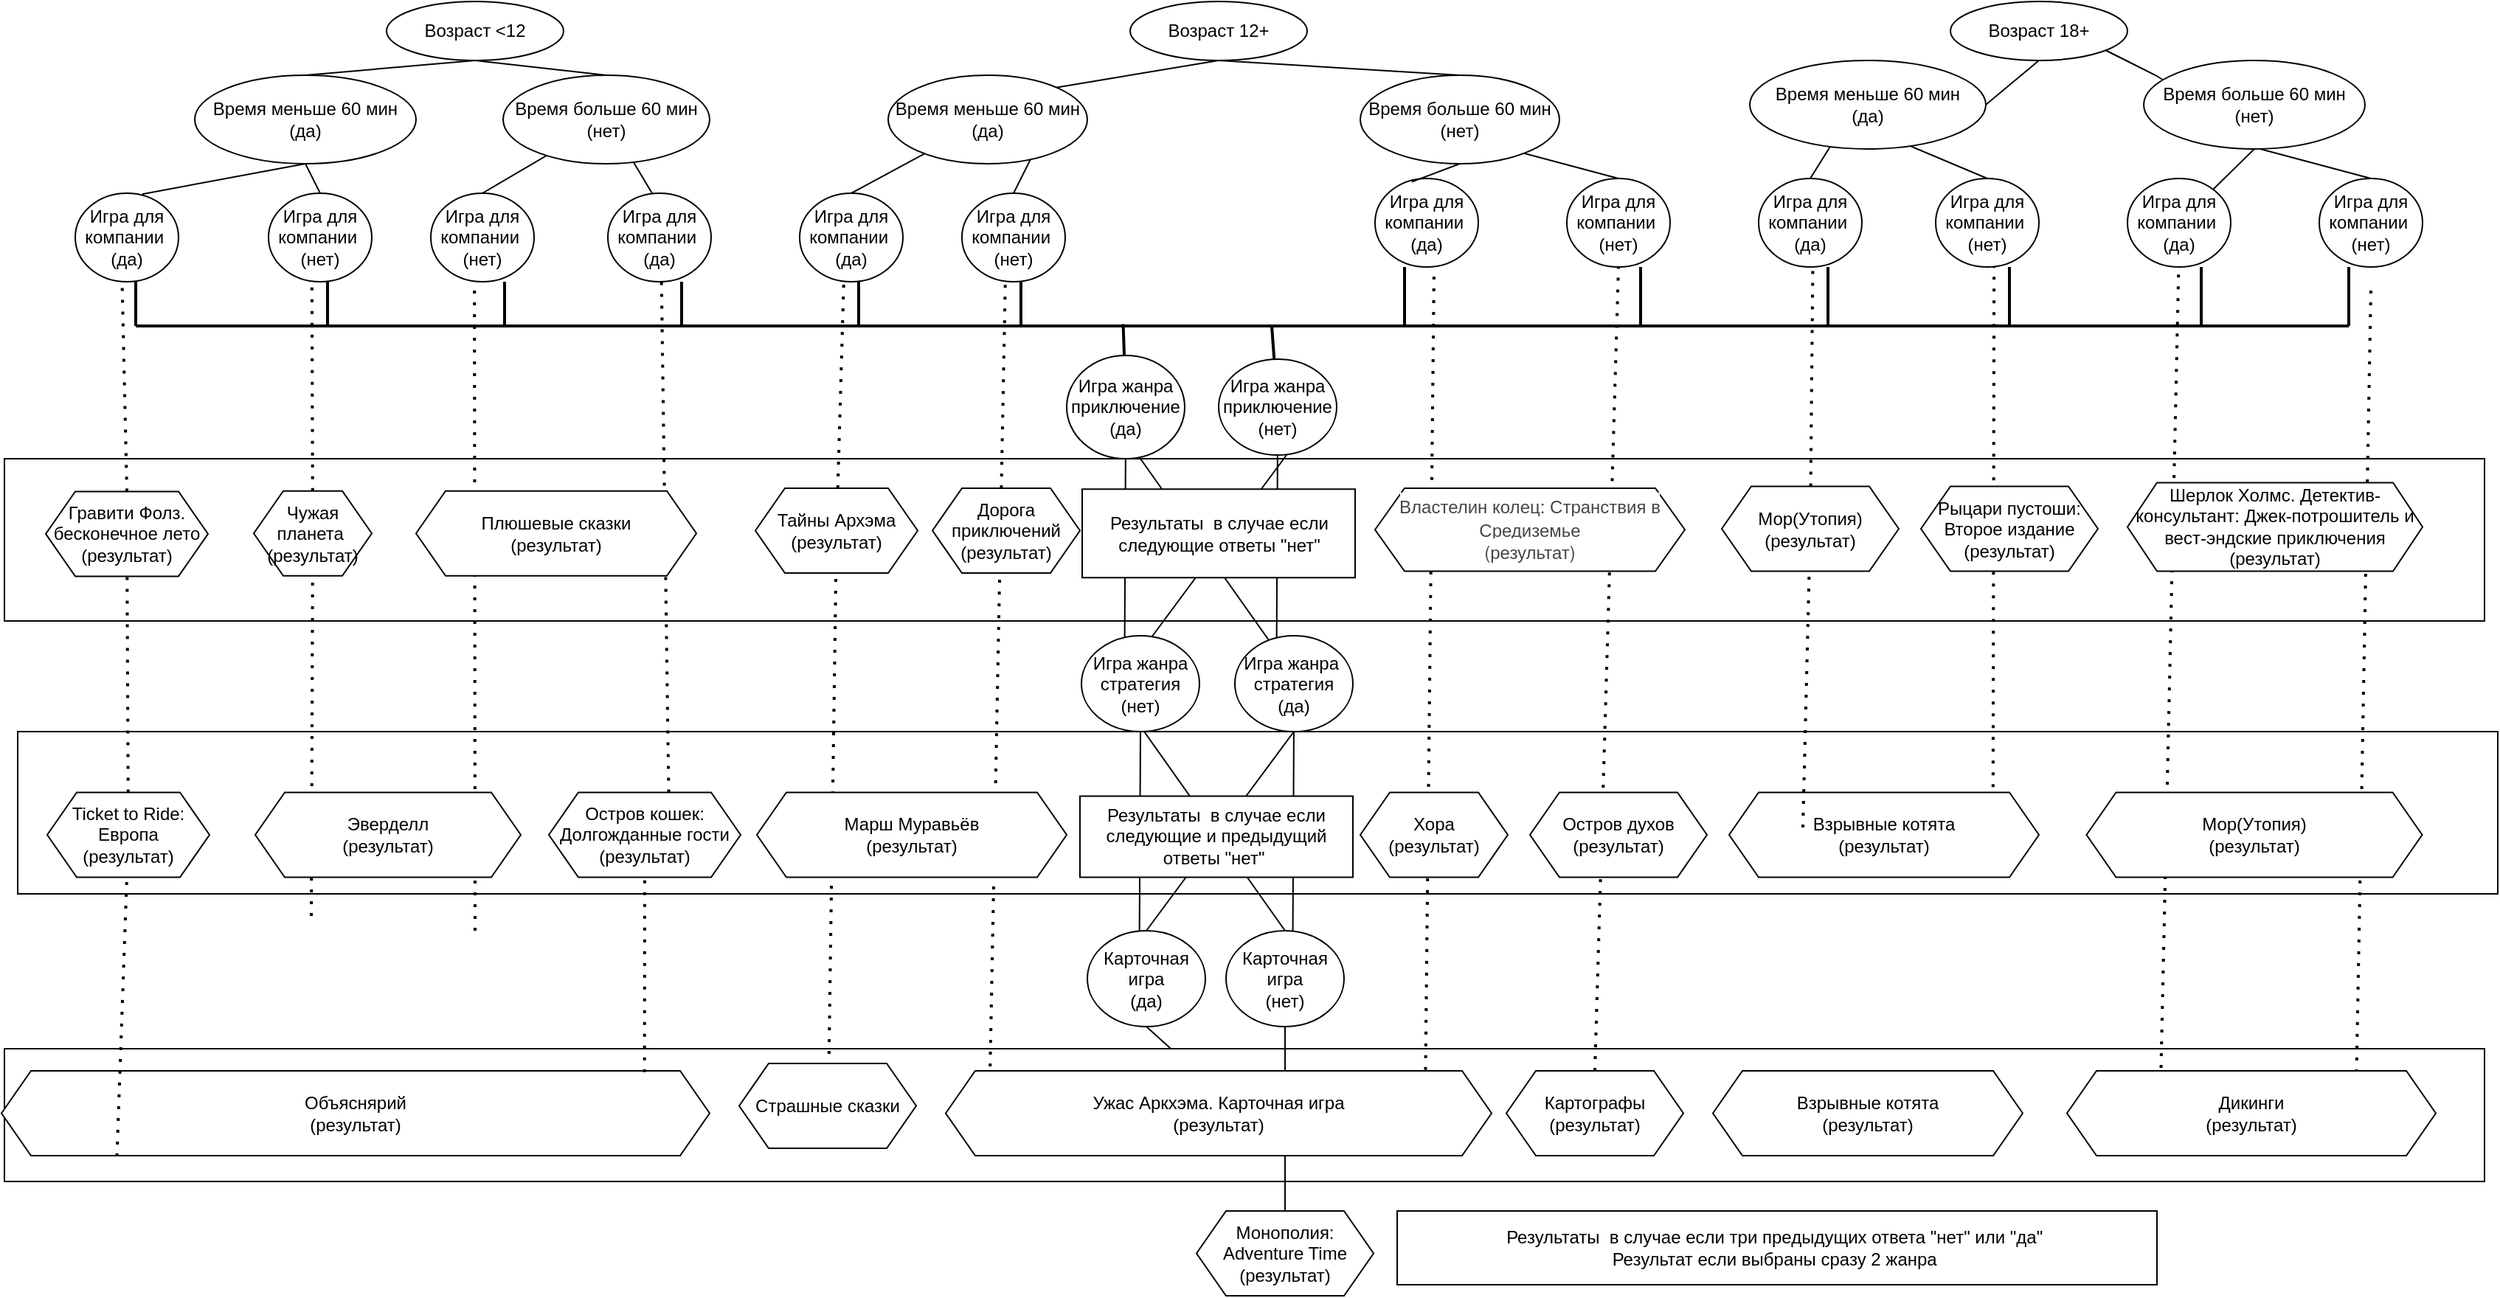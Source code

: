 <mxfile version="20.4.1" type="device" pages="2"><diagram id="3fRDDM8Feu2BmtczSXxM" name="Страница 1"><mxGraphModel dx="1762" dy="529" grid="1" gridSize="10" guides="1" tooltips="1" connect="1" arrows="1" fold="1" page="1" pageScale="1" pageWidth="827" pageHeight="1169" math="0" shadow="0"><root><mxCell id="0"/><mxCell id="1" parent="0"/><mxCell id="kOw7yJm0uFoUNzzHvXWR-88" value="" style="endArrow=none;html=1;rounded=0;exitX=0.5;exitY=0;exitDx=0;exitDy=0;strokeColor=#000000;" parent="1" edge="1"><mxGeometry width="50" height="50" relative="1" as="geometry"><mxPoint x="1081.5" y="170" as="sourcePoint"/><mxPoint x="989" y="120" as="targetPoint"/><Array as="points"><mxPoint x="1049" y="150"/><mxPoint x="1029" y="140"/></Array></mxGeometry></mxCell><mxCell id="kCxOCPUKWUJszJ-az5By-8" value="" style="rounded=0;whiteSpace=wrap;html=1;fillColor=none;strokeColor=#000000;" parent="1" vertex="1"><mxGeometry x="-409" y="810" width="1681" height="90" as="geometry"/></mxCell><mxCell id="kCxOCPUKWUJszJ-az5By-18" value="" style="endArrow=none;html=1;rounded=0;exitX=0.5;exitY=0;exitDx=0;exitDy=0;strokeColor=#000000;" parent="1" edge="1"><mxGeometry width="50" height="50" relative="1" as="geometry"><mxPoint x="460" y="550.0" as="sourcePoint"/><mxPoint x="361" y="410.0" as="targetPoint"/></mxGeometry></mxCell><mxCell id="kCxOCPUKWUJszJ-az5By-19" value="" style="endArrow=none;html=1;rounded=0;exitX=0.5;exitY=0;exitDx=0;exitDy=0;entryX=0.5;entryY=1;entryDx=0;entryDy=0;strokeColor=#000000;" parent="1" edge="1"><mxGeometry width="50" height="50" relative="1" as="geometry"><mxPoint x="360" y="542.5" as="sourcePoint"/><mxPoint x="460.0" y="407.5" as="targetPoint"/></mxGeometry></mxCell><mxCell id="kCxOCPUKWUJszJ-az5By-17" value="" style="endArrow=none;html=1;rounded=0;exitX=0.5;exitY=0;exitDx=0;exitDy=0;strokeColor=#000000;" parent="1" source="kOw7yJm0uFoUNzzHvXWR-154" target="kOw7yJm0uFoUNzzHvXWR-142" edge="1"><mxGeometry width="50" height="50" relative="1" as="geometry"><mxPoint x="469" y="950.0" as="sourcePoint"/><mxPoint x="375" y="805.0" as="targetPoint"/></mxGeometry></mxCell><mxCell id="kCxOCPUKWUJszJ-az5By-15" value="" style="endArrow=none;html=1;rounded=0;exitX=0.5;exitY=0;exitDx=0;exitDy=0;entryX=0.5;entryY=1;entryDx=0;entryDy=0;strokeColor=#000000;" parent="1" edge="1"><mxGeometry width="50" height="50" relative="1" as="geometry"><mxPoint x="464.29" y="730.0" as="sourcePoint"/><mxPoint x="465" y="587.5" as="targetPoint"/></mxGeometry></mxCell><mxCell id="kCxOCPUKWUJszJ-az5By-5" value="" style="rounded=0;whiteSpace=wrap;html=1;fillColor=none;strokeColor=#000000;" parent="1" vertex="1"><mxGeometry x="-400" y="595" width="1681" height="110" as="geometry"/></mxCell><mxCell id="kCxOCPUKWUJszJ-az5By-1" value="" style="rounded=0;whiteSpace=wrap;html=1;fillColor=none;strokeColor=#000000;" parent="1" vertex="1"><mxGeometry x="-409" y="410" width="1681" height="110" as="geometry"/></mxCell><mxCell id="kOw7yJm0uFoUNzzHvXWR-1" value="Возраст &amp;lt;12" style="ellipse;whiteSpace=wrap;html=1;strokeColor=#000000;" parent="1" vertex="1"><mxGeometry x="-150" y="100" width="120" height="40" as="geometry"/></mxCell><mxCell id="kOw7yJm0uFoUNzzHvXWR-2" value="Возраст 12+" style="ellipse;whiteSpace=wrap;html=1;strokeColor=#000000;" parent="1" vertex="1"><mxGeometry x="354" y="100" width="120" height="40" as="geometry"/></mxCell><mxCell id="kOw7yJm0uFoUNzzHvXWR-3" value="Возраст 18+" style="ellipse;whiteSpace=wrap;html=1;strokeColor=#000000;" parent="1" vertex="1"><mxGeometry x="910" y="100" width="120" height="40" as="geometry"/></mxCell><mxCell id="kOw7yJm0uFoUNzzHvXWR-9" value="Время меньше 60 мин&lt;br&gt;(да)" style="ellipse;whiteSpace=wrap;html=1;strokeColor=#000000;" parent="1" vertex="1"><mxGeometry x="-280" y="150" width="150" height="60" as="geometry"/></mxCell><mxCell id="kOw7yJm0uFoUNzzHvXWR-50" value="Время больше 60 мин&lt;br&gt;(нет)" style="ellipse;whiteSpace=wrap;html=1;strokeColor=#000000;" parent="1" vertex="1"><mxGeometry x="1041" y="140" width="150" height="60" as="geometry"/></mxCell><mxCell id="kOw7yJm0uFoUNzzHvXWR-54" value="Игра для компании&amp;nbsp;&lt;br&gt;(да)" style="ellipse;whiteSpace=wrap;html=1;strokeColor=#000000;" parent="1" vertex="1"><mxGeometry x="-361" y="230" width="70" height="60" as="geometry"/></mxCell><mxCell id="kOw7yJm0uFoUNzzHvXWR-55" value="Игра для компании&amp;nbsp;&lt;br&gt;(нет)" style="ellipse;whiteSpace=wrap;html=1;strokeColor=#000000;" parent="1" vertex="1"><mxGeometry x="-230" y="230" width="70" height="60" as="geometry"/></mxCell><mxCell id="kOw7yJm0uFoUNzzHvXWR-56" value="Игра для компании&amp;nbsp;&lt;br&gt;(да)" style="ellipse;whiteSpace=wrap;html=1;strokeColor=#000000;" parent="1" vertex="1"><mxGeometry y="230" width="70" height="60" as="geometry"/></mxCell><mxCell id="kOw7yJm0uFoUNzzHvXWR-57" value="Игра для компании&amp;nbsp;&lt;br&gt;(нет)" style="ellipse;whiteSpace=wrap;html=1;strokeColor=#000000;" parent="1" vertex="1"><mxGeometry x="-120" y="230" width="70" height="60" as="geometry"/></mxCell><mxCell id="kOw7yJm0uFoUNzzHvXWR-58" value="Игра для компании&amp;nbsp;&lt;br&gt;(да)" style="ellipse;whiteSpace=wrap;html=1;strokeColor=#000000;" parent="1" vertex="1"><mxGeometry x="130" y="230" width="70" height="60" as="geometry"/></mxCell><mxCell id="kOw7yJm0uFoUNzzHvXWR-59" value="Игра для компании&amp;nbsp;&lt;br&gt;(нет)" style="ellipse;whiteSpace=wrap;html=1;strokeColor=#000000;" parent="1" vertex="1"><mxGeometry x="240" y="230" width="70" height="60" as="geometry"/></mxCell><mxCell id="kOw7yJm0uFoUNzzHvXWR-60" value="Игра для компании&amp;nbsp;&lt;br&gt;(да)" style="ellipse;whiteSpace=wrap;html=1;strokeColor=#000000;" parent="1" vertex="1"><mxGeometry x="520" y="220" width="70" height="60" as="geometry"/></mxCell><mxCell id="kOw7yJm0uFoUNzzHvXWR-61" value="Игра для компании&amp;nbsp;&lt;br&gt;(нет)" style="ellipse;whiteSpace=wrap;html=1;strokeColor=#000000;" parent="1" vertex="1"><mxGeometry x="650" y="220" width="70" height="60" as="geometry"/></mxCell><mxCell id="kOw7yJm0uFoUNzzHvXWR-62" value="Игра для компании&amp;nbsp;&lt;br&gt;(да)" style="ellipse;whiteSpace=wrap;html=1;strokeColor=#000000;" parent="1" vertex="1"><mxGeometry x="780" y="220" width="70" height="60" as="geometry"/></mxCell><mxCell id="kOw7yJm0uFoUNzzHvXWR-63" value="Игра для компании&amp;nbsp;&lt;br&gt;(нет)" style="ellipse;whiteSpace=wrap;html=1;strokeColor=#000000;" parent="1" vertex="1"><mxGeometry x="900" y="220" width="70" height="60" as="geometry"/></mxCell><mxCell id="kOw7yJm0uFoUNzzHvXWR-66" value="Игра для компании&amp;nbsp;&lt;br&gt;(да)" style="ellipse;whiteSpace=wrap;html=1;strokeColor=#000000;" parent="1" vertex="1"><mxGeometry x="1030" y="220" width="70" height="60" as="geometry"/></mxCell><mxCell id="kOw7yJm0uFoUNzzHvXWR-67" value="Игра для компании&amp;nbsp;&lt;br&gt;(нет)" style="ellipse;whiteSpace=wrap;html=1;strokeColor=#000000;" parent="1" vertex="1"><mxGeometry x="1160" y="220" width="70" height="60" as="geometry"/></mxCell><mxCell id="kOw7yJm0uFoUNzzHvXWR-83" value="" style="endArrow=none;html=1;rounded=0;exitX=0.5;exitY=0;exitDx=0;exitDy=0;entryX=0.5;entryY=1;entryDx=0;entryDy=0;strokeColor=#000000;" parent="1" source="kOw7yJm0uFoUNzzHvXWR-9" target="kOw7yJm0uFoUNzzHvXWR-1" edge="1"><mxGeometry width="50" height="50" relative="1" as="geometry"><mxPoint x="-150" y="120" as="sourcePoint"/><mxPoint x="-100" y="70" as="targetPoint"/></mxGeometry></mxCell><mxCell id="kOw7yJm0uFoUNzzHvXWR-84" value="" style="endArrow=none;html=1;rounded=0;exitX=0.5;exitY=0;exitDx=0;exitDy=0;entryX=0.5;entryY=1;entryDx=0;entryDy=0;strokeColor=#000000;" parent="1" source="kOw7yJm0uFoUNzzHvXWR-48" target="kOw7yJm0uFoUNzzHvXWR-1" edge="1"><mxGeometry width="50" height="50" relative="1" as="geometry"><mxPoint x="-185" y="130" as="sourcePoint"/><mxPoint x="-80" y="80" as="targetPoint"/></mxGeometry></mxCell><mxCell id="kOw7yJm0uFoUNzzHvXWR-85" value="" style="endArrow=none;html=1;rounded=0;exitX=0.5;exitY=0;exitDx=0;exitDy=0;entryX=0.5;entryY=1;entryDx=0;entryDy=0;strokeColor=#000000;" parent="1" target="kOw7yJm0uFoUNzzHvXWR-2" edge="1"><mxGeometry width="50" height="50" relative="1" as="geometry"><mxPoint x="294" y="160" as="sourcePoint"/><mxPoint x="399" y="110" as="targetPoint"/></mxGeometry></mxCell><mxCell id="kOw7yJm0uFoUNzzHvXWR-86" value="" style="endArrow=none;html=1;rounded=0;exitX=0.5;exitY=0;exitDx=0;exitDy=0;entryX=0.5;entryY=1;entryDx=0;entryDy=0;strokeColor=#000000;" parent="1" source="kOw7yJm0uFoUNzzHvXWR-52" target="kOw7yJm0uFoUNzzHvXWR-2" edge="1"><mxGeometry width="50" height="50" relative="1" as="geometry"><mxPoint x="309" y="120" as="sourcePoint"/><mxPoint x="400" y="70" as="targetPoint"/></mxGeometry></mxCell><mxCell id="kOw7yJm0uFoUNzzHvXWR-87" value="" style="endArrow=none;html=1;rounded=0;exitX=1;exitY=0.5;exitDx=0;exitDy=0;entryX=0.5;entryY=1;entryDx=0;entryDy=0;strokeColor=#000000;" parent="1" source="kOw7yJm0uFoUNzzHvXWR-49" target="kOw7yJm0uFoUNzzHvXWR-3" edge="1"><mxGeometry width="50" height="50" relative="1" as="geometry"><mxPoint x="1012.5" y="120" as="sourcePoint"/><mxPoint x="920" y="70" as="targetPoint"/></mxGeometry></mxCell><mxCell id="kOw7yJm0uFoUNzzHvXWR-89" value="" style="endArrow=none;html=1;rounded=0;exitX=0.649;exitY=0.01;exitDx=0;exitDy=0;entryX=0.5;entryY=1;entryDx=0;entryDy=0;exitPerimeter=0;strokeColor=#000000;" parent="1" source="kOw7yJm0uFoUNzzHvXWR-54" target="kOw7yJm0uFoUNzzHvXWR-9" edge="1"><mxGeometry width="50" height="50" relative="1" as="geometry"><mxPoint x="-255" y="240" as="sourcePoint"/><mxPoint x="-150" y="190" as="targetPoint"/></mxGeometry></mxCell><mxCell id="kOw7yJm0uFoUNzzHvXWR-90" value="" style="endArrow=none;html=1;rounded=0;exitX=0.5;exitY=0;exitDx=0;exitDy=0;entryX=0.5;entryY=1;entryDx=0;entryDy=0;strokeColor=#000000;" parent="1" source="kOw7yJm0uFoUNzzHvXWR-57" edge="1"><mxGeometry width="50" height="50" relative="1" as="geometry"><mxPoint x="-60" y="240" as="sourcePoint"/><mxPoint y="180" as="targetPoint"/></mxGeometry></mxCell><mxCell id="kOw7yJm0uFoUNzzHvXWR-91" value="" style="endArrow=none;html=1;rounded=0;exitX=0.5;exitY=0;exitDx=0;exitDy=0;startArrow=none;strokeColor=#000000;" parent="1" source="kOw7yJm0uFoUNzzHvXWR-51" edge="1"><mxGeometry width="50" height="50" relative="1" as="geometry"><mxPoint x="250" y="240" as="sourcePoint"/><mxPoint x="300" y="180" as="targetPoint"/></mxGeometry></mxCell><mxCell id="kOw7yJm0uFoUNzzHvXWR-92" value="" style="endArrow=none;html=1;rounded=0;exitX=0.356;exitY=0.039;exitDx=0;exitDy=0;entryX=0.5;entryY=1;entryDx=0;entryDy=0;exitPerimeter=0;strokeColor=#000000;" parent="1" source="kOw7yJm0uFoUNzzHvXWR-60" target="kOw7yJm0uFoUNzzHvXWR-52" edge="1"><mxGeometry width="50" height="50" relative="1" as="geometry"><mxPoint x="450" y="240" as="sourcePoint"/><mxPoint x="510" y="180" as="targetPoint"/></mxGeometry></mxCell><mxCell id="kOw7yJm0uFoUNzzHvXWR-93" value="" style="endArrow=none;html=1;rounded=0;exitX=0.5;exitY=0;exitDx=0;exitDy=0;entryX=0.5;entryY=1;entryDx=0;entryDy=0;strokeColor=#000000;" parent="1" source="kOw7yJm0uFoUNzzHvXWR-62" edge="1"><mxGeometry width="50" height="50" relative="1" as="geometry"><mxPoint x="780" y="240" as="sourcePoint"/><mxPoint x="840" y="180" as="targetPoint"/></mxGeometry></mxCell><mxCell id="kOw7yJm0uFoUNzzHvXWR-94" value="" style="endArrow=none;html=1;rounded=0;entryX=0.5;entryY=1;entryDx=0;entryDy=0;strokeColor=#000000;" parent="1" source="kOw7yJm0uFoUNzzHvXWR-66" target="kOw7yJm0uFoUNzzHvXWR-50" edge="1"><mxGeometry width="50" height="50" relative="1" as="geometry"><mxPoint x="985" y="240" as="sourcePoint"/><mxPoint x="1045" y="180" as="targetPoint"/></mxGeometry></mxCell><mxCell id="kOw7yJm0uFoUNzzHvXWR-95" value="" style="endArrow=none;html=1;rounded=0;entryX=0.5;entryY=0;entryDx=0;entryDy=0;exitX=0.5;exitY=1;exitDx=0;exitDy=0;strokeColor=#000000;" parent="1" source="kOw7yJm0uFoUNzzHvXWR-9" target="kOw7yJm0uFoUNzzHvXWR-55" edge="1"><mxGeometry width="50" height="50" relative="1" as="geometry"><mxPoint x="-195" y="190" as="sourcePoint"/><mxPoint x="-135" y="240" as="targetPoint"/></mxGeometry></mxCell><mxCell id="kOw7yJm0uFoUNzzHvXWR-96" value="" style="endArrow=none;html=1;rounded=0;exitX=0.5;exitY=1;exitDx=0;exitDy=0;strokeColor=#000000;" parent="1" edge="1"><mxGeometry width="50" height="50" relative="1" as="geometry"><mxPoint y="180" as="sourcePoint"/><mxPoint x="30" y="230" as="targetPoint"/></mxGeometry></mxCell><mxCell id="kOw7yJm0uFoUNzzHvXWR-97" value="" style="endArrow=none;html=1;rounded=0;entryX=0.5;entryY=0;entryDx=0;entryDy=0;exitX=0.5;exitY=1;exitDx=0;exitDy=0;strokeColor=#000000;" parent="1" target="kOw7yJm0uFoUNzzHvXWR-59" edge="1"><mxGeometry width="50" height="50" relative="1" as="geometry"><mxPoint x="300" y="180" as="sourcePoint"/><mxPoint x="330" y="240" as="targetPoint"/></mxGeometry></mxCell><mxCell id="kOw7yJm0uFoUNzzHvXWR-98" value="" style="endArrow=none;html=1;rounded=0;entryX=0.5;entryY=0;entryDx=0;entryDy=0;strokeColor=#000000;" parent="1" target="kOw7yJm0uFoUNzzHvXWR-61" edge="1"><mxGeometry width="50" height="50" relative="1" as="geometry"><mxPoint x="580" y="200" as="sourcePoint"/><mxPoint x="525" y="240" as="targetPoint"/><Array as="points"><mxPoint x="610" y="200"/></Array></mxGeometry></mxCell><mxCell id="kOw7yJm0uFoUNzzHvXWR-99" value="" style="endArrow=none;html=1;rounded=0;entryX=0.5;entryY=0;entryDx=0;entryDy=0;exitX=0.5;exitY=1;exitDx=0;exitDy=0;strokeColor=#000000;" parent="1" target="kOw7yJm0uFoUNzzHvXWR-63" edge="1"><mxGeometry width="50" height="50" relative="1" as="geometry"><mxPoint x="840" y="180" as="sourcePoint"/><mxPoint x="870" y="240" as="targetPoint"/></mxGeometry></mxCell><mxCell id="kOw7yJm0uFoUNzzHvXWR-100" value="" style="endArrow=none;html=1;rounded=0;entryX=0.5;entryY=0;entryDx=0;entryDy=0;strokeColor=#000000;" parent="1" target="kOw7yJm0uFoUNzzHvXWR-67" edge="1"><mxGeometry width="50" height="50" relative="1" as="geometry"><mxPoint x="1120" y="200" as="sourcePoint"/><mxPoint x="1050" y="240" as="targetPoint"/></mxGeometry></mxCell><mxCell id="kOw7yJm0uFoUNzzHvXWR-153" value="" style="endArrow=none;html=1;rounded=0;entryX=0.5;entryY=1;entryDx=0;entryDy=0;strokeColor=#000000;" parent="1" source="kCxOCPUKWUJszJ-az5By-8" target="kOw7yJm0uFoUNzzHvXWR-141" edge="1"><mxGeometry width="50" height="50" relative="1" as="geometry"><mxPoint x="405" y="941.25" as="sourcePoint"/><mxPoint x="651" y="1171.25" as="targetPoint"/></mxGeometry></mxCell><mxCell id="kOw7yJm0uFoUNzzHvXWR-154" value="Монополия: Adventure Time&lt;br&gt;(результат)" style="shape=hexagon;perimeter=hexagonPerimeter2;whiteSpace=wrap;html=1;fixedSize=1;fillColor=none;strokeColor=#000000;" parent="1" vertex="1"><mxGeometry x="399" y="920" width="120" height="57.5" as="geometry"/></mxCell><mxCell id="kOw7yJm0uFoUNzzHvXWR-170" value="" style="endArrow=none;dashed=1;html=1;dashPattern=1 3;strokeWidth=2;rounded=0;startArrow=none;exitX=0.5;exitY=0;exitDx=0;exitDy=0;strokeColor=#000000;" parent="1" source="kOw7yJm0uFoUNzzHvXWR-81" edge="1"><mxGeometry width="50" height="50" relative="1" as="geometry"><mxPoint x="-335" y="480" as="sourcePoint"/><mxPoint x="-329.24" y="290" as="targetPoint"/><Array as="points"/></mxGeometry></mxCell><mxCell id="kOw7yJm0uFoUNzzHvXWR-171" value="" style="endArrow=none;dashed=1;html=1;dashPattern=1 3;strokeWidth=2;rounded=0;startArrow=none;strokeColor=#000000;" parent="1" source="kOw7yJm0uFoUNzzHvXWR-102" edge="1"><mxGeometry width="50" height="50" relative="1" as="geometry"><mxPoint x="-201" y="770" as="sourcePoint"/><mxPoint x="-200.59" y="290" as="targetPoint"/><Array as="points"/></mxGeometry></mxCell><mxCell id="kOw7yJm0uFoUNzzHvXWR-172" value="" style="endArrow=none;dashed=1;html=1;dashPattern=1 3;strokeWidth=2;rounded=0;startArrow=none;exitX=0.625;exitY=0;exitDx=0;exitDy=0;strokeColor=#000000;" parent="1" source="kOw7yJm0uFoUNzzHvXWR-129" edge="1"><mxGeometry width="50" height="50" relative="1" as="geometry"><mxPoint x="36" y="760" as="sourcePoint"/><mxPoint x="36.35" y="290" as="targetPoint"/><Array as="points"/></mxGeometry></mxCell><mxCell id="kOw7yJm0uFoUNzzHvXWR-173" value="" style="endArrow=none;dashed=1;html=1;dashPattern=1 3;strokeWidth=2;rounded=0;strokeColor=#000000;" parent="1" edge="1"><mxGeometry width="50" height="50" relative="1" as="geometry"><mxPoint x="-90" y="730" as="sourcePoint"/><mxPoint x="-90.42" y="290" as="targetPoint"/><Array as="points"/></mxGeometry></mxCell><mxCell id="kOw7yJm0uFoUNzzHvXWR-174" value="" style="endArrow=none;dashed=1;html=1;dashPattern=1 3;strokeWidth=2;rounded=0;exitX=0.081;exitY=0.087;exitDx=0;exitDy=0;exitPerimeter=0;strokeColor=#000000;" parent="1" source="kOw7yJm0uFoUNzzHvXWR-150" edge="1"><mxGeometry width="50" height="50" relative="1" as="geometry"><mxPoint x="269.58" y="780.62" as="sourcePoint"/><mxPoint x="269.41" y="290.0" as="targetPoint"/><Array as="points"/></mxGeometry></mxCell><mxCell id="kOw7yJm0uFoUNzzHvXWR-175" value="" style="endArrow=none;dashed=1;html=1;dashPattern=1 3;strokeWidth=2;rounded=0;exitX=0.5;exitY=0;exitDx=0;exitDy=0;startArrow=none;strokeColor=#000000;" parent="1" edge="1"><mxGeometry width="50" height="50" relative="1" as="geometry"><mxPoint x="938.82" y="680.63" as="sourcePoint"/><mxPoint x="939.58" y="280.0" as="targetPoint"/><Array as="points"/></mxGeometry></mxCell><mxCell id="kOw7yJm0uFoUNzzHvXWR-177" value="" style="endArrow=none;dashed=1;html=1;dashPattern=1 3;strokeWidth=2;rounded=0;exitX=0.879;exitY=-0.01;exitDx=0;exitDy=0;exitPerimeter=0;strokeColor=#000000;" parent="1" source="kOw7yJm0uFoUNzzHvXWR-150" edge="1"><mxGeometry width="50" height="50" relative="1" as="geometry"><mxPoint x="558.497" y="762.78" as="sourcePoint"/><mxPoint x="560.0" y="280.98" as="targetPoint"/><Array as="points"/></mxGeometry></mxCell><mxCell id="kOw7yJm0uFoUNzzHvXWR-178" value="" style="endArrow=none;dashed=1;html=1;dashPattern=1 3;strokeWidth=2;rounded=0;startArrow=none;strokeColor=#000000;" parent="1" source="kOw7yJm0uFoUNzzHvXWR-107" edge="1"><mxGeometry width="50" height="50" relative="1" as="geometry"><mxPoint x="160.47" y="767.81" as="sourcePoint"/><mxPoint x="160.0" y="287.18" as="targetPoint"/><Array as="points"/></mxGeometry></mxCell><mxCell id="kOw7yJm0uFoUNzzHvXWR-179" value="" style="endArrow=none;dashed=1;html=1;dashPattern=1 3;strokeWidth=2;rounded=0;startArrow=none;strokeColor=#000000;" parent="1" source="kOw7yJm0uFoUNzzHvXWR-132" edge="1"><mxGeometry width="50" height="50" relative="1" as="geometry"><mxPoint x="810" y="660" as="sourcePoint"/><mxPoint x="816.72" y="280.0" as="targetPoint"/><Array as="points"/></mxGeometry></mxCell><mxCell id="kOw7yJm0uFoUNzzHvXWR-180" value="" style="endArrow=none;dashed=1;html=1;dashPattern=1 3;strokeWidth=2;rounded=0;startArrow=none;entryX=0.5;entryY=1;entryDx=0;entryDy=0;exitX=0.5;exitY=0;exitDx=0;exitDy=0;strokeColor=#000000;" parent="1" source="kOw7yJm0uFoUNzzHvXWR-149" target="kOw7yJm0uFoUNzzHvXWR-61" edge="1"><mxGeometry width="50" height="50" relative="1" as="geometry"><mxPoint x="690" y="770" as="sourcePoint"/><mxPoint x="635.76" y="300.0" as="targetPoint"/><Array as="points"/></mxGeometry></mxCell><mxCell id="kOw7yJm0uFoUNzzHvXWR-181" value="" style="endArrow=none;dashed=1;html=1;dashPattern=1 3;strokeWidth=2;rounded=0;exitX=0.255;exitY=-0.035;exitDx=0;exitDy=0;exitPerimeter=0;strokeColor=#000000;" parent="1" source="kOw7yJm0uFoUNzzHvXWR-191" edge="1"><mxGeometry width="50" height="50" relative="1" as="geometry"><mxPoint x="1064.409" y="772.81" as="sourcePoint"/><mxPoint x="1064.67" y="282.19" as="targetPoint"/><Array as="points"/></mxGeometry></mxCell><mxCell id="kOw7yJm0uFoUNzzHvXWR-182" value="" style="endArrow=none;dashed=1;html=1;dashPattern=1 3;strokeWidth=2;rounded=0;startArrow=none;exitX=0.785;exitY=0.016;exitDx=0;exitDy=0;exitPerimeter=0;strokeColor=#000000;" parent="1" source="kOw7yJm0uFoUNzzHvXWR-191" edge="1"><mxGeometry width="50" height="50" relative="1" as="geometry"><mxPoint x="1195" y="760" as="sourcePoint"/><mxPoint x="1195.08" y="290.0" as="targetPoint"/><Array as="points"/></mxGeometry></mxCell><mxCell id="kOw7yJm0uFoUNzzHvXWR-103" value="Плюшевые сказки&lt;br&gt;(результат)" style="shape=hexagon;perimeter=hexagonPerimeter2;whiteSpace=wrap;html=1;fixedSize=1;fillColor=default;strokeColor=#000000;" parent="1" vertex="1"><mxGeometry x="-130" y="431.88" width="190" height="57.5" as="geometry"/></mxCell><mxCell id="kOw7yJm0uFoUNzzHvXWR-101" value="Дорога приключений&lt;br&gt;(результат)" style="shape=hexagon;perimeter=hexagonPerimeter2;whiteSpace=wrap;html=1;fixedSize=1;fillColor=default;strokeColor=#000000;" parent="1" vertex="1"><mxGeometry x="220" y="430" width="100" height="57.5" as="geometry"/></mxCell><mxCell id="kOw7yJm0uFoUNzzHvXWR-106" value="&lt;span style=&quot;color: rgb(72, 70, 68); font-family: Ubuntu, &amp;quot;Helvetica Neue Light&amp;quot;, &amp;quot;Helvetica Neue&amp;quot;, Helvetica, Arial, sans-serif; text-align: start; background-color: rgb(255, 255, 255);&quot;&gt;&lt;font style=&quot;font-size: 12px;&quot;&gt;Властелин колец: Странствия в Средиземье&lt;br&gt;(результат)&lt;/font&gt;&lt;br&gt;&lt;/span&gt;" style="shape=hexagon;perimeter=hexagonPerimeter2;whiteSpace=wrap;html=1;fixedSize=1;fillColor=default;strokeColor=#000000;" parent="1" vertex="1"><mxGeometry x="520" y="430" width="210" height="56.26" as="geometry"/></mxCell><mxCell id="kOw7yJm0uFoUNzzHvXWR-105" value="Рыцари пустоши: Второе издание&lt;br&gt;(результат)" style="shape=hexagon;perimeter=hexagonPerimeter2;whiteSpace=wrap;html=1;fixedSize=1;fillColor=default;strokeColor=#000000;" parent="1" vertex="1"><mxGeometry x="890" y="428.76" width="120" height="57.5" as="geometry"/></mxCell><mxCell id="kOw7yJm0uFoUNzzHvXWR-104" value="Шерлок Холмс. Детектив-консультант: Джек-потрошитель и вест-эндские приключения&lt;br&gt;(результат)" style="shape=hexagon;perimeter=hexagonPerimeter2;whiteSpace=wrap;html=1;fixedSize=1;fillColor=default;strokeColor=#000000;" parent="1" vertex="1"><mxGeometry x="1030" y="426.26" width="200" height="60" as="geometry"/></mxCell><mxCell id="kOw7yJm0uFoUNzzHvXWR-150" value="Ужас Аркхэма. Карточная игра&lt;br&gt;(результат)" style="shape=hexagon;perimeter=hexagonPerimeter2;whiteSpace=wrap;html=1;fixedSize=1;fillColor=default;strokeColor=#000000;" parent="1" vertex="1"><mxGeometry x="229" y="825" width="370" height="57.5" as="geometry"/></mxCell><mxCell id="kOw7yJm0uFoUNzzHvXWR-135" value="Хора&lt;br&gt;(результат)" style="shape=hexagon;perimeter=hexagonPerimeter2;whiteSpace=wrap;html=1;fixedSize=1;fillColor=default;strokeColor=#000000;" parent="1" vertex="1"><mxGeometry x="510" y="636.25" width="100" height="57.5" as="geometry"/></mxCell><mxCell id="kOw7yJm0uFoUNzzHvXWR-134" value="Остров духов&lt;br&gt;(результат)" style="shape=hexagon;perimeter=hexagonPerimeter2;whiteSpace=wrap;html=1;fixedSize=1;fillColor=default;strokeColor=#000000;" parent="1" vertex="1"><mxGeometry x="625" y="636.25" width="120" height="57.5" as="geometry"/></mxCell><mxCell id="kOw7yJm0uFoUNzzHvXWR-133" value="Взрывные котята&lt;br&gt;(результат)" style="shape=hexagon;perimeter=hexagonPerimeter2;whiteSpace=wrap;html=1;fixedSize=1;fillColor=default;strokeColor=#000000;" parent="1" vertex="1"><mxGeometry x="760" y="636.25" width="210" height="57.5" as="geometry"/></mxCell><mxCell id="kOw7yJm0uFoUNzzHvXWR-187" value="Мор(Утопия)&lt;br&gt;(результат)" style="shape=hexagon;perimeter=hexagonPerimeter2;whiteSpace=wrap;html=1;fixedSize=1;fillColor=default;strokeColor=#000000;" parent="1" vertex="1"><mxGeometry x="1002.25" y="636.25" width="227.5" height="57.5" as="geometry"/></mxCell><mxCell id="kOw7yJm0uFoUNzzHvXWR-149" value="Картографы&lt;br&gt;(результат)" style="shape=hexagon;perimeter=hexagonPerimeter2;whiteSpace=wrap;html=1;fixedSize=1;fillColor=default;strokeColor=#000000;" parent="1" vertex="1"><mxGeometry x="609" y="825" width="120" height="57.5" as="geometry"/></mxCell><mxCell id="kOw7yJm0uFoUNzzHvXWR-191" value="Дикинги&lt;br&gt;(результат)" style="shape=hexagon;perimeter=hexagonPerimeter2;whiteSpace=wrap;html=1;fixedSize=1;fillColor=default;strokeColor=#000000;" parent="1" vertex="1"><mxGeometry x="989" y="825" width="250" height="57.5" as="geometry"/></mxCell><mxCell id="kOw7yJm0uFoUNzzHvXWR-102" value="Чужая планета&amp;nbsp;&lt;br&gt;(результат)" style="shape=hexagon;perimeter=hexagonPerimeter2;whiteSpace=wrap;html=1;fixedSize=1;fillColor=default;strokeColor=#000000;" parent="1" vertex="1"><mxGeometry x="-240" y="431.88" width="80" height="57.5" as="geometry"/></mxCell><mxCell id="kOw7yJm0uFoUNzzHvXWR-193" value="" style="endArrow=none;dashed=1;html=1;dashPattern=1 3;strokeWidth=2;rounded=0;startArrow=none;strokeColor=#000000;" parent="1" target="kOw7yJm0uFoUNzzHvXWR-102" edge="1"><mxGeometry width="50" height="50" relative="1" as="geometry"><mxPoint x="-201" y="720" as="sourcePoint"/><mxPoint x="-200.59" y="290" as="targetPoint"/><Array as="points"/></mxGeometry></mxCell><mxCell id="kOw7yJm0uFoUNzzHvXWR-107" value="Тайны Архэма&lt;br&gt;(результат)" style="shape=hexagon;perimeter=hexagonPerimeter2;whiteSpace=wrap;html=1;fixedSize=1;fillColor=default;strokeColor=#000000;" parent="1" vertex="1"><mxGeometry x="100" y="430" width="110" height="57.5" as="geometry"/></mxCell><mxCell id="kOw7yJm0uFoUNzzHvXWR-194" value="" style="endArrow=none;dashed=1;html=1;dashPattern=1 3;strokeWidth=2;rounded=0;exitX=0.5;exitY=1;exitDx=0;exitDy=0;strokeColor=#000000;" parent="1" source="kOw7yJm0uFoUNzzHvXWR-128" target="kOw7yJm0uFoUNzzHvXWR-107" edge="1"><mxGeometry width="50" height="50" relative="1" as="geometry"><mxPoint x="160.47" y="767.81" as="sourcePoint"/><mxPoint x="160" y="287.18" as="targetPoint"/><Array as="points"/></mxGeometry></mxCell><mxCell id="kOw7yJm0uFoUNzzHvXWR-169" value="Марш Муравьёв&lt;br&gt;(результат)" style="shape=hexagon;perimeter=hexagonPerimeter2;whiteSpace=wrap;html=1;fixedSize=1;fillColor=default;strokeColor=#000000;" parent="1" vertex="1"><mxGeometry x="101" y="636.25" width="210" height="57.5" as="geometry"/></mxCell><mxCell id="kOw7yJm0uFoUNzzHvXWR-130" value="Эверделл&lt;br&gt;(результат)" style="shape=hexagon;perimeter=hexagonPerimeter2;whiteSpace=wrap;html=1;fixedSize=1;fillColor=default;strokeColor=#000000;" parent="1" vertex="1"><mxGeometry x="-239" y="636.25" width="180" height="57.5" as="geometry"/></mxCell><mxCell id="kOw7yJm0uFoUNzzHvXWR-128" value="Страшные сказки" style="shape=hexagon;perimeter=hexagonPerimeter2;whiteSpace=wrap;html=1;fixedSize=1;fillColor=default;strokeColor=#000000;" parent="1" vertex="1"><mxGeometry x="89" y="820" width="120" height="57.5" as="geometry"/></mxCell><mxCell id="kOw7yJm0uFoUNzzHvXWR-190" value="Взрывные котята&lt;br&gt;(результат)" style="shape=hexagon;perimeter=hexagonPerimeter2;whiteSpace=wrap;html=1;fixedSize=1;fillColor=default;strokeColor=#000000;" parent="1" vertex="1"><mxGeometry x="749" y="825" width="210" height="57.5" as="geometry"/></mxCell><mxCell id="kOw7yJm0uFoUNzzHvXWR-143" value="Объяснярий&lt;br&gt;(результат)" style="shape=hexagon;perimeter=hexagonPerimeter2;whiteSpace=wrap;html=1;fixedSize=1;fillColor=default;strokeColor=#000000;" parent="1" vertex="1"><mxGeometry x="-411" y="825" width="480" height="57.5" as="geometry"/></mxCell><mxCell id="kOw7yJm0uFoUNzzHvXWR-198" value="" style="endArrow=none;html=1;rounded=0;fontSize=12;strokeWidth=2;strokeColor=#000000;" parent="1" edge="1"><mxGeometry width="50" height="50" relative="1" as="geometry"><mxPoint x="-320" y="320" as="sourcePoint"/><mxPoint x="1180" y="320" as="targetPoint"/><Array as="points"><mxPoint x="-290" y="320"/></Array></mxGeometry></mxCell><mxCell id="kOw7yJm0uFoUNzzHvXWR-199" value="" style="endArrow=none;html=1;rounded=0;fontSize=12;strokeWidth=2;strokeColor=#000000;" parent="1" edge="1"><mxGeometry width="50" height="50" relative="1" as="geometry"><mxPoint x="-320" y="320" as="sourcePoint"/><mxPoint x="-320" y="290" as="targetPoint"/></mxGeometry></mxCell><mxCell id="kOw7yJm0uFoUNzzHvXWR-200" value="" style="endArrow=none;html=1;rounded=0;fontSize=12;strokeWidth=2;strokeColor=#000000;" parent="1" edge="1"><mxGeometry width="50" height="50" relative="1" as="geometry"><mxPoint x="827" y="320" as="sourcePoint"/><mxPoint x="827" y="280" as="targetPoint"/></mxGeometry></mxCell><mxCell id="kOw7yJm0uFoUNzzHvXWR-201" value="" style="endArrow=none;html=1;rounded=0;fontSize=12;strokeWidth=2;strokeColor=#000000;" parent="1" edge="1"><mxGeometry width="50" height="50" relative="1" as="geometry"><mxPoint x="700" y="320" as="sourcePoint"/><mxPoint x="700" y="280" as="targetPoint"/></mxGeometry></mxCell><mxCell id="kOw7yJm0uFoUNzzHvXWR-202" value="" style="endArrow=none;html=1;rounded=0;fontSize=12;strokeWidth=2;strokeColor=#000000;" parent="1" edge="1"><mxGeometry width="50" height="50" relative="1" as="geometry"><mxPoint x="540" y="320" as="sourcePoint"/><mxPoint x="540" y="280" as="targetPoint"/></mxGeometry></mxCell><mxCell id="kOw7yJm0uFoUNzzHvXWR-203" value="" style="endArrow=none;html=1;rounded=0;fontSize=12;strokeWidth=2;strokeColor=#000000;" parent="1" edge="1"><mxGeometry width="50" height="50" relative="1" as="geometry"><mxPoint x="280" y="320" as="sourcePoint"/><mxPoint x="280" y="290" as="targetPoint"/></mxGeometry></mxCell><mxCell id="kOw7yJm0uFoUNzzHvXWR-204" value="" style="endArrow=none;html=1;rounded=0;fontSize=12;strokeWidth=2;strokeColor=#000000;" parent="1" edge="1"><mxGeometry width="50" height="50" relative="1" as="geometry"><mxPoint x="170" y="320" as="sourcePoint"/><mxPoint x="170" y="290" as="targetPoint"/></mxGeometry></mxCell><mxCell id="kOw7yJm0uFoUNzzHvXWR-205" value="" style="endArrow=none;html=1;rounded=0;fontSize=12;strokeWidth=2;strokeColor=#000000;" parent="1" edge="1"><mxGeometry width="50" height="50" relative="1" as="geometry"><mxPoint x="50" y="320" as="sourcePoint"/><mxPoint x="50" y="290" as="targetPoint"/></mxGeometry></mxCell><mxCell id="kOw7yJm0uFoUNzzHvXWR-206" value="" style="endArrow=none;html=1;rounded=0;fontSize=12;strokeWidth=2;strokeColor=#000000;" parent="1" edge="1"><mxGeometry width="50" height="50" relative="1" as="geometry"><mxPoint x="-190" y="320" as="sourcePoint"/><mxPoint x="-190" y="290" as="targetPoint"/></mxGeometry></mxCell><mxCell id="kOw7yJm0uFoUNzzHvXWR-207" value="" style="endArrow=none;html=1;rounded=0;fontSize=12;strokeWidth=2;strokeColor=#000000;" parent="1" edge="1"><mxGeometry width="50" height="50" relative="1" as="geometry"><mxPoint x="-70" y="320" as="sourcePoint"/><mxPoint x="-70" y="290" as="targetPoint"/></mxGeometry></mxCell><mxCell id="kOw7yJm0uFoUNzzHvXWR-208" value="" style="endArrow=none;html=1;rounded=0;fontSize=12;strokeWidth=2;strokeColor=#000000;" parent="1" edge="1"><mxGeometry width="50" height="50" relative="1" as="geometry"><mxPoint x="950" y="320" as="sourcePoint"/><mxPoint x="950" y="280" as="targetPoint"/></mxGeometry></mxCell><mxCell id="kOw7yJm0uFoUNzzHvXWR-209" value="" style="endArrow=none;html=1;rounded=0;fontSize=12;strokeWidth=2;strokeColor=#000000;" parent="1" edge="1"><mxGeometry width="50" height="50" relative="1" as="geometry"><mxPoint x="1180" y="320" as="sourcePoint"/><mxPoint x="1180" y="280" as="targetPoint"/></mxGeometry></mxCell><mxCell id="kOw7yJm0uFoUNzzHvXWR-210" value="" style="endArrow=none;html=1;rounded=0;fontSize=12;strokeWidth=2;strokeColor=#000000;" parent="1" edge="1"><mxGeometry width="50" height="50" relative="1" as="geometry"><mxPoint x="1080" y="320" as="sourcePoint"/><mxPoint x="1080" y="280" as="targetPoint"/></mxGeometry></mxCell><mxCell id="kOw7yJm0uFoUNzzHvXWR-212" value="" style="endArrow=none;html=1;rounded=0;fontSize=12;strokeWidth=2;strokeColor=#000000;" parent="1" edge="1"><mxGeometry width="50" height="50" relative="1" as="geometry"><mxPoint x="350" y="340" as="sourcePoint"/><mxPoint x="349.29" y="318.75" as="targetPoint"/></mxGeometry></mxCell><mxCell id="kOw7yJm0uFoUNzzHvXWR-213" value="" style="endArrow=none;html=1;rounded=0;fontSize=12;strokeWidth=2;strokeColor=#000000;" parent="1" source="kOw7yJm0uFoUNzzHvXWR-80" edge="1"><mxGeometry width="50" height="50" relative="1" as="geometry"><mxPoint x="464.41" y="350" as="sourcePoint"/><mxPoint x="450" y="320" as="targetPoint"/></mxGeometry></mxCell><mxCell id="kOw7yJm0uFoUNzzHvXWR-81" value="Гравити Фолз. бесконечное лето&lt;br&gt;(результат)" style="shape=hexagon;perimeter=hexagonPerimeter2;whiteSpace=wrap;html=1;fixedSize=1;fillColor=default;strokeColor=#000000;" parent="1" vertex="1"><mxGeometry x="-381" y="432.2" width="110" height="57.5" as="geometry"/></mxCell><mxCell id="kCxOCPUKWUJszJ-az5By-2" value="" style="endArrow=none;dashed=1;html=1;dashPattern=1 3;strokeWidth=2;rounded=0;startArrow=none;strokeColor=#000000;" parent="1" source="kOw7yJm0uFoUNzzHvXWR-131" target="kOw7yJm0uFoUNzzHvXWR-81" edge="1"><mxGeometry width="50" height="50" relative="1" as="geometry"><mxPoint x="-330.76" y="844.152" as="sourcePoint"/><mxPoint x="-329.24" y="290" as="targetPoint"/><Array as="points"/></mxGeometry></mxCell><mxCell id="kOw7yJm0uFoUNzzHvXWR-132" value="Мор(Утопия)&lt;br&gt;(результат)" style="shape=hexagon;perimeter=hexagonPerimeter2;whiteSpace=wrap;html=1;fixedSize=1;fillColor=default;strokeColor=#000000;" parent="1" vertex="1"><mxGeometry x="755" y="428.76" width="120" height="57.5" as="geometry"/></mxCell><mxCell id="kCxOCPUKWUJszJ-az5By-3" value="" style="endArrow=none;dashed=1;html=1;dashPattern=1 3;strokeWidth=2;rounded=0;startArrow=none;strokeColor=#000000;" parent="1" target="kOw7yJm0uFoUNzzHvXWR-132" edge="1"><mxGeometry width="50" height="50" relative="1" as="geometry"><mxPoint x="810.0" y="660.0" as="sourcePoint"/><mxPoint x="816.72" y="280" as="targetPoint"/><Array as="points"/></mxGeometry></mxCell><mxCell id="kOw7yJm0uFoUNzzHvXWR-131" value="Ticket to Ride: Европа&lt;br&gt;(результат)" style="shape=hexagon;perimeter=hexagonPerimeter2;whiteSpace=wrap;html=1;fixedSize=1;fillColor=default;strokeColor=#000000;" parent="1" vertex="1"><mxGeometry x="-380" y="636.25" width="110" height="57.5" as="geometry"/></mxCell><mxCell id="kCxOCPUKWUJszJ-az5By-6" value="" style="endArrow=none;dashed=1;html=1;dashPattern=1 3;strokeWidth=2;rounded=0;exitX=0.163;exitY=1.007;exitDx=0;exitDy=0;exitPerimeter=0;strokeColor=#000000;" parent="1" source="kOw7yJm0uFoUNzzHvXWR-143" target="kOw7yJm0uFoUNzzHvXWR-131" edge="1"><mxGeometry width="50" height="50" relative="1" as="geometry"><mxPoint x="-330.76" y="844.152" as="sourcePoint"/><mxPoint x="-326.357" y="489.7" as="targetPoint"/><Array as="points"/></mxGeometry></mxCell><mxCell id="kOw7yJm0uFoUNzzHvXWR-129" value="Остров кошек: Долгожданные гости&lt;br&gt;(результат)" style="shape=hexagon;perimeter=hexagonPerimeter2;whiteSpace=wrap;html=1;fixedSize=1;fillColor=default;strokeColor=#000000;" parent="1" vertex="1"><mxGeometry x="-40" y="636.25" width="130" height="57.5" as="geometry"/></mxCell><mxCell id="kCxOCPUKWUJszJ-az5By-7" value="" style="endArrow=none;dashed=1;html=1;dashPattern=1 3;strokeWidth=2;rounded=0;startArrow=none;exitX=0.908;exitY=0.016;exitDx=0;exitDy=0;exitPerimeter=0;strokeColor=#000000;" parent="1" source="kOw7yJm0uFoUNzzHvXWR-143" target="kOw7yJm0uFoUNzzHvXWR-129" edge="1"><mxGeometry width="50" height="50" relative="1" as="geometry"><mxPoint x="26.84" y="787.17" as="sourcePoint"/><mxPoint x="36.35" y="290" as="targetPoint"/><Array as="points"/></mxGeometry></mxCell><mxCell id="kCxOCPUKWUJszJ-az5By-10" value="" style="endArrow=none;html=1;rounded=0;exitX=0.5;exitY=0;exitDx=0;exitDy=0;entryX=0.5;entryY=1;entryDx=0;entryDy=0;strokeColor=#000000;" parent="1" target="kOw7yJm0uFoUNzzHvXWR-127" edge="1"><mxGeometry width="50" height="50" relative="1" as="geometry"><mxPoint x="360.29" y="737.5" as="sourcePoint"/><mxPoint x="360" y="720" as="targetPoint"/></mxGeometry></mxCell><mxCell id="kCxOCPUKWUJszJ-az5By-11" value="" style="endArrow=none;html=1;rounded=0;exitX=0.5;exitY=0;exitDx=0;exitDy=0;strokeColor=#000000;" parent="1" source="kOw7yJm0uFoUNzzHvXWR-142" edge="1"><mxGeometry width="50" height="50" relative="1" as="geometry"><mxPoint x="370.29" y="747.5" as="sourcePoint"/><mxPoint x="360" y="590" as="targetPoint"/></mxGeometry></mxCell><mxCell id="kCxOCPUKWUJszJ-az5By-12" value="" style="endArrow=none;html=1;rounded=0;exitX=0.5;exitY=0;exitDx=0;exitDy=0;entryX=0.5;entryY=1;entryDx=0;entryDy=0;strokeColor=#000000;" parent="1" source="kOw7yJm0uFoUNzzHvXWR-141" target="kOw7yJm0uFoUNzzHvXWR-126" edge="1"><mxGeometry width="50" height="50" relative="1" as="geometry"><mxPoint x="380.29" y="757.5" as="sourcePoint"/><mxPoint x="381" y="615.0" as="targetPoint"/></mxGeometry></mxCell><mxCell id="kCxOCPUKWUJszJ-az5By-13" value="" style="endArrow=none;html=1;rounded=0;exitX=0.5;exitY=0;exitDx=0;exitDy=0;entryX=0.5;entryY=1;entryDx=0;entryDy=0;strokeColor=#000000;" parent="1" edge="1"><mxGeometry width="50" height="50" relative="1" as="geometry"><mxPoint x="453.29" y="536.25" as="sourcePoint"/><mxPoint x="454" y="393.75" as="targetPoint"/></mxGeometry></mxCell><mxCell id="kOw7yJm0uFoUNzzHvXWR-142" value="Карточная игра&lt;br&gt;(нет)" style="ellipse;whiteSpace=wrap;html=1;strokeColor=#000000;" parent="1" vertex="1"><mxGeometry x="419" y="730" width="80" height="65" as="geometry"/></mxCell><mxCell id="kOw7yJm0uFoUNzzHvXWR-141" value="Карточная игра&lt;br&gt;(да)" style="ellipse;whiteSpace=wrap;html=1;strokeColor=#000000;" parent="1" vertex="1"><mxGeometry x="325" y="730" width="80" height="65" as="geometry"/></mxCell><mxCell id="kCxOCPUKWUJszJ-az5By-9" value="Результаты&amp;nbsp; в случае если следующие и предыдущий ответы &quot;нет&quot;&amp;nbsp;" style="rounded=0;whiteSpace=wrap;html=1;fillColor=default;strokeColor=#000000;" parent="1" vertex="1"><mxGeometry x="320" y="638.75" width="185" height="55" as="geometry"/></mxCell><mxCell id="kCxOCPUKWUJszJ-az5By-14" value="" style="endArrow=none;html=1;rounded=0;exitX=0.5;exitY=0;exitDx=0;exitDy=0;entryX=0.5;entryY=1;entryDx=0;entryDy=0;strokeColor=#000000;" parent="1" edge="1"><mxGeometry width="50" height="50" relative="1" as="geometry"><mxPoint x="350.29" y="536.25" as="sourcePoint"/><mxPoint x="351" y="393.75" as="targetPoint"/></mxGeometry></mxCell><mxCell id="kOw7yJm0uFoUNzzHvXWR-75" value="Игра жанра приключение&lt;br&gt;(да)" style="ellipse;whiteSpace=wrap;html=1;strokeColor=#000000;" parent="1" vertex="1"><mxGeometry x="311" y="340.01" width="80" height="69.99" as="geometry"/></mxCell><mxCell id="kOw7yJm0uFoUNzzHvXWR-80" value="Игра жанра приключение&lt;br&gt;(нет)" style="ellipse;whiteSpace=wrap;html=1;strokeColor=#000000;" parent="1" vertex="1"><mxGeometry x="414" y="342.5" width="80" height="65" as="geometry"/></mxCell><mxCell id="kOw7yJm0uFoUNzzHvXWR-127" value="Игра жанра стратегия&lt;br&gt;(нет)" style="ellipse;whiteSpace=wrap;html=1;strokeColor=#000000;" parent="1" vertex="1"><mxGeometry x="321" y="530" width="80" height="65" as="geometry"/></mxCell><mxCell id="kOw7yJm0uFoUNzzHvXWR-126" value="Игра жанра&amp;nbsp; стратегия&lt;br&gt;(да)" style="ellipse;whiteSpace=wrap;html=1;strokeColor=#000000;" parent="1" vertex="1"><mxGeometry x="425" y="530" width="80" height="65" as="geometry"/></mxCell><mxCell id="kCxOCPUKWUJszJ-az5By-4" value="Результаты&amp;nbsp; в случае если следующие ответы &quot;нет&quot;" style="rounded=0;whiteSpace=wrap;html=1;fillColor=default;strokeColor=#000000;" parent="1" vertex="1"><mxGeometry x="321.5" y="430.63" width="185" height="60" as="geometry"/></mxCell><mxCell id="kCxOCPUKWUJszJ-az5By-20" value="Результаты&amp;nbsp; в случае если три предыдущих ответа &quot;нет&quot; или &quot;да&quot;&amp;nbsp;&lt;br&gt;Результат если выбраны сразу 2 жанра&amp;nbsp;" style="rounded=0;whiteSpace=wrap;html=1;fillColor=default;strokeColor=#000000;" parent="1" vertex="1"><mxGeometry x="535" y="920" width="515" height="50" as="geometry"/></mxCell><mxCell id="kOw7yJm0uFoUNzzHvXWR-49" value="Время меньше 60 мин&lt;br&gt;(да)" style="ellipse;whiteSpace=wrap;html=1;strokeColor=#000000;" parent="1" vertex="1"><mxGeometry x="774" y="140" width="160" height="60" as="geometry"/></mxCell><mxCell id="kOw7yJm0uFoUNzzHvXWR-52" value="Время больше 60 мин&lt;br&gt;(нет)" style="ellipse;whiteSpace=wrap;html=1;strokeColor=#000000;" parent="1" vertex="1"><mxGeometry x="510" y="150" width="135" height="60" as="geometry"/></mxCell><mxCell id="kOw7yJm0uFoUNzzHvXWR-51" value="Время меньше 60 мин&lt;br&gt;(да)" style="ellipse;whiteSpace=wrap;html=1;strokeColor=#000000;" parent="1" vertex="1"><mxGeometry x="190" y="150" width="135" height="60" as="geometry"/></mxCell><mxCell id="FlgjNiSdjA7pXX6gIFhN-1" value="" style="endArrow=none;html=1;rounded=0;exitX=0.5;exitY=0;exitDx=0;exitDy=0;strokeColor=#000000;" parent="1" source="kOw7yJm0uFoUNzzHvXWR-58" target="kOw7yJm0uFoUNzzHvXWR-51" edge="1"><mxGeometry width="50" height="50" relative="1" as="geometry"><mxPoint x="165" y="230" as="sourcePoint"/><mxPoint x="300" y="180" as="targetPoint"/></mxGeometry></mxCell><mxCell id="kOw7yJm0uFoUNzzHvXWR-48" value="Время больше 60 мин&lt;br&gt;(нет)" style="ellipse;whiteSpace=wrap;html=1;strokeColor=#000000;" parent="1" vertex="1"><mxGeometry x="-71" y="150" width="140" height="60" as="geometry"/></mxCell></root></mxGraphModel></diagram><diagram id="ovVWJaxIomsRyQovFU4i" name="Страница 3"><mxGraphModel dx="2589" dy="1698" grid="1" gridSize="10" guides="1" tooltips="1" connect="1" arrows="1" fold="1" page="1" pageScale="1" pageWidth="827" pageHeight="1169" math="0" shadow="0"><root><mxCell id="0"/><mxCell id="1" parent="0"/><mxCell id="HaZl_HlrJT6milJlsAu0-3" value="&lt;span style=&quot;color: rgb(72, 70, 68); font-family: Ubuntu, &amp;quot;Helvetica Neue Light&amp;quot;, &amp;quot;Helvetica Neue&amp;quot;, Helvetica, Arial, sans-serif; text-align: start; background-color: rgb(255, 255, 255);&quot;&gt;Властелин колец: Странствия в Средиземье&lt;/span&gt;" style="ellipse;whiteSpace=wrap;html=1;aspect=fixed;" parent="1" vertex="1"><mxGeometry x="-730" y="-20" width="110" height="110" as="geometry"/></mxCell><mxCell id="qQ2UObuQH6sCmieME7bt-1" value="Интересно ли узнавать о фантаст. вселенных&lt;br&gt;=&lt;br&gt;да" style="ellipse;whiteSpace=wrap;html=1;aspect=fixed;" parent="1" vertex="1"><mxGeometry x="-1260" y="520" width="105" height="105" as="geometry"/></mxCell><mxCell id="qQ2UObuQH6sCmieME7bt-3" value="Длительность &amp;lt;=60 мин&amp;nbsp;&lt;br&gt;=&lt;br&gt;да" style="ellipse;whiteSpace=wrap;html=1;aspect=fixed;" parent="1" vertex="1"><mxGeometry x="-1380" y="520" width="110" height="110" as="geometry"/></mxCell><mxCell id="qQ2UObuQH6sCmieME7bt-5" value="Хотели бы вы в игре побыть археологом, пиратом и тд.&amp;nbsp;&lt;br&gt;=&lt;br&gt;нет" style="ellipse;whiteSpace=wrap;html=1;aspect=fixed;" parent="1" vertex="1"><mxGeometry x="-1150" y="520" width="110" height="110" as="geometry"/></mxCell><mxCell id="pt6dZFxkZXEZINadZHPx-4" value="Вам интересна фантастика&lt;br&gt;=&lt;br&gt;да" style="ellipse;whiteSpace=wrap;html=1;aspect=fixed;" parent="1" vertex="1"><mxGeometry x="-1247.5" y="360" width="80" height="80" as="geometry"/></mxCell><mxCell id="pt6dZFxkZXEZINadZHPx-7" value="" style="endArrow=classic;html=1;rounded=0;exitX=0.5;exitY=0;exitDx=0;exitDy=0;entryX=0.5;entryY=1;entryDx=0;entryDy=0;" parent="1" source="qQ2UObuQH6sCmieME7bt-3" target="pt6dZFxkZXEZINadZHPx-4" edge="1"><mxGeometry width="50" height="50" relative="1" as="geometry"><mxPoint x="-330" y="390" as="sourcePoint"/><mxPoint x="-280" y="340" as="targetPoint"/></mxGeometry></mxCell><mxCell id="pt6dZFxkZXEZINadZHPx-8" value="" style="endArrow=classic;html=1;rounded=0;exitX=0.5;exitY=0;exitDx=0;exitDy=0;entryX=0.5;entryY=1;entryDx=0;entryDy=0;" parent="1" source="qQ2UObuQH6sCmieME7bt-1" target="pt6dZFxkZXEZINadZHPx-4" edge="1"><mxGeometry width="50" height="50" relative="1" as="geometry"><mxPoint x="-1120" y="527.5" as="sourcePoint"/><mxPoint x="-1030" y="440" as="targetPoint"/></mxGeometry></mxCell><mxCell id="pt6dZFxkZXEZINadZHPx-9" value="" style="endArrow=classic;html=1;rounded=0;exitX=0.5;exitY=0;exitDx=0;exitDy=0;entryX=0.5;entryY=1;entryDx=0;entryDy=0;" parent="1" source="qQ2UObuQH6sCmieME7bt-5" target="pt6dZFxkZXEZINadZHPx-4" edge="1"><mxGeometry width="50" height="50" relative="1" as="geometry"><mxPoint x="-1110" y="537.5" as="sourcePoint"/><mxPoint x="-1020" y="450" as="targetPoint"/></mxGeometry></mxCell><mxCell id="pt6dZFxkZXEZINadZHPx-10" value="Интересно ли узнавать о фантаст. вселенных&lt;br&gt;=&lt;br&gt;нет" style="ellipse;whiteSpace=wrap;html=1;aspect=fixed;" parent="1" vertex="1"><mxGeometry x="-919.5" y="522.5" width="105" height="105" as="geometry"/></mxCell><mxCell id="pt6dZFxkZXEZINadZHPx-11" value="Длительность &amp;lt;=60 мин&amp;nbsp;&lt;br&gt;=&lt;br&gt;да" style="ellipse;whiteSpace=wrap;html=1;aspect=fixed;" parent="1" vertex="1"><mxGeometry x="-1030" y="520" width="110" height="110" as="geometry"/></mxCell><mxCell id="pt6dZFxkZXEZINadZHPx-12" value="Хотели бы вы в игре побыть археологом, пиратом и тд.&amp;nbsp;&lt;br&gt;=&lt;br&gt;да" style="ellipse;whiteSpace=wrap;html=1;aspect=fixed;" parent="1" vertex="1"><mxGeometry x="-815" y="522.5" width="105" height="105" as="geometry"/></mxCell><mxCell id="pt6dZFxkZXEZINadZHPx-13" value="Вам интересны&amp;nbsp;&lt;br&gt;исследования&lt;br&gt;=&lt;br&gt;да" style="ellipse;whiteSpace=wrap;html=1;aspect=fixed;" parent="1" vertex="1"><mxGeometry x="-907" y="350" width="80" height="80" as="geometry"/></mxCell><mxCell id="pt6dZFxkZXEZINadZHPx-14" value="" style="endArrow=classic;html=1;rounded=0;exitX=0.5;exitY=0;exitDx=0;exitDy=0;entryX=0.5;entryY=1;entryDx=0;entryDy=0;" parent="1" source="pt6dZFxkZXEZINadZHPx-11" target="pt6dZFxkZXEZINadZHPx-13" edge="1"><mxGeometry width="50" height="50" relative="1" as="geometry"><mxPoint x="-60" y="390" as="sourcePoint"/><mxPoint x="-10" y="340" as="targetPoint"/></mxGeometry></mxCell><mxCell id="pt6dZFxkZXEZINadZHPx-15" value="" style="endArrow=classic;html=1;rounded=0;exitX=0.5;exitY=0;exitDx=0;exitDy=0;entryX=0.5;entryY=1;entryDx=0;entryDy=0;" parent="1" source="pt6dZFxkZXEZINadZHPx-10" target="pt6dZFxkZXEZINadZHPx-13" edge="1"><mxGeometry width="50" height="50" relative="1" as="geometry"><mxPoint x="-850" y="527.5" as="sourcePoint"/><mxPoint x="-760" y="440" as="targetPoint"/></mxGeometry></mxCell><mxCell id="pt6dZFxkZXEZINadZHPx-16" value="" style="endArrow=classic;html=1;rounded=0;exitX=0.5;exitY=0;exitDx=0;exitDy=0;entryX=0.5;entryY=1;entryDx=0;entryDy=0;" parent="1" source="pt6dZFxkZXEZINadZHPx-12" target="pt6dZFxkZXEZINadZHPx-13" edge="1"><mxGeometry width="50" height="50" relative="1" as="geometry"><mxPoint x="-840" y="537.5" as="sourcePoint"/><mxPoint x="-750" y="450" as="targetPoint"/></mxGeometry></mxCell><mxCell id="pt6dZFxkZXEZINadZHPx-17" value="Интересно ли узнавать о фантаст. вселенных&lt;br&gt;=&lt;br&gt;да" style="ellipse;whiteSpace=wrap;html=1;aspect=fixed;" parent="1" vertex="1"><mxGeometry x="-590" y="520" width="110" height="110" as="geometry"/></mxCell><mxCell id="pt6dZFxkZXEZINadZHPx-18" value="Длительность &amp;lt;=60 мин&amp;nbsp;&lt;br&gt;=&lt;br&gt;нет" style="ellipse;whiteSpace=wrap;html=1;aspect=fixed;" parent="1" vertex="1"><mxGeometry x="-700" y="517.5" width="110" height="110" as="geometry"/></mxCell><mxCell id="pt6dZFxkZXEZINadZHPx-19" value="Любите ли головоломки&lt;br&gt;=&lt;br&gt;да" style="ellipse;whiteSpace=wrap;html=1;aspect=fixed;" parent="1" vertex="1"><mxGeometry x="-372.5" y="522.5" width="105" height="105" as="geometry"/></mxCell><mxCell id="pt6dZFxkZXEZINadZHPx-20" value="Вам нравится сложная фантастика&amp;nbsp;&lt;br&gt;=&lt;br&gt;да" style="ellipse;whiteSpace=wrap;html=1;aspect=fixed;" parent="1" vertex="1"><mxGeometry x="-530" y="340" width="100" height="100" as="geometry"/></mxCell><mxCell id="pt6dZFxkZXEZINadZHPx-21" value="" style="endArrow=classic;html=1;rounded=0;exitX=0.5;exitY=0;exitDx=0;exitDy=0;entryX=0.5;entryY=1;entryDx=0;entryDy=0;" parent="1" source="pt6dZFxkZXEZINadZHPx-18" target="pt6dZFxkZXEZINadZHPx-20" edge="1"><mxGeometry width="50" height="50" relative="1" as="geometry"><mxPoint x="230" y="390" as="sourcePoint"/><mxPoint x="280" y="340" as="targetPoint"/></mxGeometry></mxCell><mxCell id="pt6dZFxkZXEZINadZHPx-22" value="" style="endArrow=classic;html=1;rounded=0;exitX=0.5;exitY=0;exitDx=0;exitDy=0;entryX=0.5;entryY=1;entryDx=0;entryDy=0;" parent="1" source="pt6dZFxkZXEZINadZHPx-17" target="pt6dZFxkZXEZINadZHPx-20" edge="1"><mxGeometry width="50" height="50" relative="1" as="geometry"><mxPoint x="-560" y="527.5" as="sourcePoint"/><mxPoint x="-470" y="440" as="targetPoint"/></mxGeometry></mxCell><mxCell id="pt6dZFxkZXEZINadZHPx-23" value="" style="endArrow=classic;html=1;rounded=0;exitX=0.5;exitY=0;exitDx=0;exitDy=0;entryX=0.5;entryY=1;entryDx=0;entryDy=0;" parent="1" source="pt6dZFxkZXEZINadZHPx-19" target="pt6dZFxkZXEZINadZHPx-20" edge="1"><mxGeometry width="50" height="50" relative="1" as="geometry"><mxPoint x="-550" y="537.5" as="sourcePoint"/><mxPoint x="-460" y="450" as="targetPoint"/></mxGeometry></mxCell><mxCell id="pt6dZFxkZXEZINadZHPx-24" value="Любит много правил&lt;br&gt;=&lt;br&gt;да" style="ellipse;whiteSpace=wrap;html=1;aspect=fixed;" parent="1" vertex="1"><mxGeometry x="-480" y="520" width="107.5" height="107.5" as="geometry"/></mxCell><mxCell id="pt6dZFxkZXEZINadZHPx-25" value="" style="endArrow=classic;html=1;rounded=0;exitX=0.5;exitY=0;exitDx=0;exitDy=0;entryX=0.5;entryY=1;entryDx=0;entryDy=0;" parent="1" source="pt6dZFxkZXEZINadZHPx-24" target="pt6dZFxkZXEZINadZHPx-20" edge="1"><mxGeometry width="50" height="50" relative="1" as="geometry"><mxPoint x="-520" y="615" as="sourcePoint"/><mxPoint x="-480" y="440" as="targetPoint"/></mxGeometry></mxCell><mxCell id="pt6dZFxkZXEZINadZHPx-26" value="Интересно ли узнавать о фантаст. вселенных&lt;br&gt;=&lt;br&gt;нет" style="ellipse;whiteSpace=wrap;html=1;aspect=fixed;" parent="1" vertex="1"><mxGeometry x="-158.75" y="532.5" width="97.5" height="97.5" as="geometry"/></mxCell><mxCell id="pt6dZFxkZXEZINadZHPx-27" value="Длительность &amp;lt;=60 мин&amp;nbsp;&lt;br&gt;=&lt;br&gt;нет" style="ellipse;whiteSpace=wrap;html=1;aspect=fixed;" parent="1" vertex="1"><mxGeometry x="-260" y="528.75" width="101.25" height="101.25" as="geometry"/></mxCell><mxCell id="pt6dZFxkZXEZINadZHPx-28" value="Любите ли головоломки&lt;br&gt;=&lt;br&gt;да" style="ellipse;whiteSpace=wrap;html=1;aspect=fixed;" parent="1" vertex="1"><mxGeometry x="45" y="531.25" width="98.75" height="98.75" as="geometry"/></mxCell><mxCell id="pt6dZFxkZXEZINadZHPx-29" value="Вам нравятся решать головоломки&lt;br&gt;=&lt;br&gt;да" style="ellipse;whiteSpace=wrap;html=1;aspect=fixed;" parent="1" vertex="1"><mxGeometry x="-110" y="340" width="100" height="100" as="geometry"/></mxCell><mxCell id="pt6dZFxkZXEZINadZHPx-30" value="" style="endArrow=classic;html=1;rounded=0;exitX=0.5;exitY=0;exitDx=0;exitDy=0;entryX=0.5;entryY=1;entryDx=0;entryDy=0;" parent="1" source="pt6dZFxkZXEZINadZHPx-27" target="pt6dZFxkZXEZINadZHPx-29" edge="1"><mxGeometry width="50" height="50" relative="1" as="geometry"><mxPoint x="510" y="390" as="sourcePoint"/><mxPoint x="560" y="340" as="targetPoint"/></mxGeometry></mxCell><mxCell id="pt6dZFxkZXEZINadZHPx-31" value="" style="endArrow=classic;html=1;rounded=0;exitX=0.5;exitY=0;exitDx=0;exitDy=0;entryX=0.5;entryY=1;entryDx=0;entryDy=0;" parent="1" source="pt6dZFxkZXEZINadZHPx-26" target="pt6dZFxkZXEZINadZHPx-29" edge="1"><mxGeometry width="50" height="50" relative="1" as="geometry"><mxPoint x="-280" y="527.5" as="sourcePoint"/><mxPoint x="-190" y="440" as="targetPoint"/></mxGeometry></mxCell><mxCell id="pt6dZFxkZXEZINadZHPx-32" value="" style="endArrow=classic;html=1;rounded=0;exitX=0.5;exitY=0;exitDx=0;exitDy=0;entryX=0.5;entryY=1;entryDx=0;entryDy=0;" parent="1" source="pt6dZFxkZXEZINadZHPx-28" target="pt6dZFxkZXEZINadZHPx-29" edge="1"><mxGeometry width="50" height="50" relative="1" as="geometry"><mxPoint x="-270" y="537.5" as="sourcePoint"/><mxPoint x="-180" y="450" as="targetPoint"/></mxGeometry></mxCell><mxCell id="pt6dZFxkZXEZINadZHPx-33" value="Любит много правил&lt;br&gt;=&lt;br&gt;да" style="ellipse;whiteSpace=wrap;html=1;aspect=fixed;" parent="1" vertex="1"><mxGeometry x="-61.25" y="528.75" width="101.25" height="101.25" as="geometry"/></mxCell><mxCell id="pt6dZFxkZXEZINadZHPx-34" value="" style="endArrow=classic;html=1;rounded=0;exitX=0.5;exitY=0;exitDx=0;exitDy=0;entryX=0.5;entryY=1;entryDx=0;entryDy=0;" parent="1" source="pt6dZFxkZXEZINadZHPx-33" target="pt6dZFxkZXEZINadZHPx-29" edge="1"><mxGeometry width="50" height="50" relative="1" as="geometry"><mxPoint x="-240" y="615" as="sourcePoint"/><mxPoint x="-200" y="440" as="targetPoint"/></mxGeometry></mxCell><mxCell id="pt6dZFxkZXEZINadZHPx-35" value="Жанр игры: приключение&lt;br&gt;=&lt;br&gt;да" style="ellipse;whiteSpace=wrap;html=1;aspect=fixed;" parent="1" vertex="1"><mxGeometry x="-1050" y="190" width="80" height="80" as="geometry"/></mxCell><mxCell id="pt6dZFxkZXEZINadZHPx-36" value="Жанр игры:&lt;br&gt;хардкорные игры&lt;br&gt;=&lt;br&gt;да" style="ellipse;whiteSpace=wrap;html=1;aspect=fixed;" parent="1" vertex="1"><mxGeometry x="-290" y="190" width="90" height="90" as="geometry"/></mxCell><mxCell id="pt6dZFxkZXEZINadZHPx-37" value="" style="endArrow=none;html=1;rounded=0;exitX=0.5;exitY=0;exitDx=0;exitDy=0;entryX=0.5;entryY=1;entryDx=0;entryDy=0;" parent="1" source="pt6dZFxkZXEZINadZHPx-4" target="pt6dZFxkZXEZINadZHPx-35" edge="1"><mxGeometry width="50" height="50" relative="1" as="geometry"><mxPoint x="-280" y="390" as="sourcePoint"/><mxPoint x="-230" y="340" as="targetPoint"/></mxGeometry></mxCell><mxCell id="pt6dZFxkZXEZINadZHPx-39" value="" style="endArrow=none;html=1;rounded=0;exitX=0.5;exitY=0;exitDx=0;exitDy=0;entryX=0.5;entryY=1;entryDx=0;entryDy=0;" parent="1" source="pt6dZFxkZXEZINadZHPx-13" target="pt6dZFxkZXEZINadZHPx-35" edge="1"><mxGeometry width="50" height="50" relative="1" as="geometry"><mxPoint x="-1030" y="360" as="sourcePoint"/><mxPoint x="-900" y="270" as="targetPoint"/></mxGeometry></mxCell><mxCell id="pt6dZFxkZXEZINadZHPx-40" value="" style="endArrow=none;html=1;rounded=0;exitX=0.5;exitY=0;exitDx=0;exitDy=0;entryX=0.5;entryY=1;entryDx=0;entryDy=0;" parent="1" source="pt6dZFxkZXEZINadZHPx-20" target="pt6dZFxkZXEZINadZHPx-36" edge="1"><mxGeometry width="50" height="50" relative="1" as="geometry"><mxPoint x="-1020" y="370" as="sourcePoint"/><mxPoint x="-880" y="290" as="targetPoint"/></mxGeometry></mxCell><mxCell id="pt6dZFxkZXEZINadZHPx-41" value="" style="endArrow=none;html=1;rounded=0;exitX=0.5;exitY=0;exitDx=0;exitDy=0;entryX=0.5;entryY=1;entryDx=0;entryDy=0;" parent="1" source="pt6dZFxkZXEZINadZHPx-29" target="pt6dZFxkZXEZINadZHPx-36" edge="1"><mxGeometry width="50" height="50" relative="1" as="geometry"><mxPoint x="-420" y="350" as="sourcePoint"/><mxPoint x="-280" y="270" as="targetPoint"/></mxGeometry></mxCell><mxCell id="pt6dZFxkZXEZINadZHPx-42" value="" style="endArrow=none;html=1;rounded=0;exitX=0.5;exitY=0;exitDx=0;exitDy=0;entryX=0.5;entryY=1;entryDx=0;entryDy=0;" parent="1" source="pt6dZFxkZXEZINadZHPx-35" target="HaZl_HlrJT6milJlsAu0-3" edge="1"><mxGeometry width="50" height="50" relative="1" as="geometry"><mxPoint x="-280" y="390" as="sourcePoint"/><mxPoint x="-230" y="340" as="targetPoint"/></mxGeometry></mxCell><mxCell id="pt6dZFxkZXEZINadZHPx-43" value="" style="endArrow=none;html=1;rounded=0;exitX=0.5;exitY=0;exitDx=0;exitDy=0;entryX=0.5;entryY=1;entryDx=0;entryDy=0;" parent="1" source="pt6dZFxkZXEZINadZHPx-36" target="HaZl_HlrJT6milJlsAu0-3" edge="1"><mxGeometry width="50" height="50" relative="1" as="geometry"><mxPoint x="-890" y="200" as="sourcePoint"/><mxPoint x="-650" y="80" as="targetPoint"/></mxGeometry></mxCell><mxCell id="pt6dZFxkZXEZINadZHPx-44" value="&lt;span style=&quot;color: rgb(72, 70, 68); font-family: Ubuntu, &amp;quot;Helvetica Neue Light&amp;quot;, &amp;quot;Helvetica Neue&amp;quot;, Helvetica, Arial, sans-serif; text-align: start; background-color: rgb(255, 255, 255);&quot;&gt;Ужас Архэма&lt;br&gt;=&lt;br&gt;результат&lt;br&gt;&lt;/span&gt;" style="ellipse;whiteSpace=wrap;html=1;aspect=fixed;" parent="1" vertex="1"><mxGeometry x="800" width="110" height="110" as="geometry"/></mxCell><mxCell id="pt6dZFxkZXEZINadZHPx-45" value="Нравится ли вам решать сложные задачи&lt;br&gt;=&lt;br&gt;да" style="ellipse;whiteSpace=wrap;html=1;aspect=fixed;" parent="1" vertex="1"><mxGeometry x="282.5" y="535" width="105" height="105" as="geometry"/></mxCell><mxCell id="pt6dZFxkZXEZINadZHPx-46" value="Интересны ли вам расследования в стиле Шерлока Холмса&lt;br&gt;=&lt;br&gt;да" style="ellipse;whiteSpace=wrap;html=1;aspect=fixed;" parent="1" vertex="1"><mxGeometry x="150" y="535" width="110" height="110" as="geometry"/></mxCell><mxCell id="pt6dZFxkZXEZINadZHPx-47" value="Интересно ли исследовать паранормальные явления&lt;br&gt;=&lt;br&gt;нет" style="ellipse;whiteSpace=wrap;html=1;aspect=fixed;" parent="1" vertex="1"><mxGeometry x="410" y="537.5" width="110" height="110" as="geometry"/></mxCell><mxCell id="pt6dZFxkZXEZINadZHPx-48" value="Вам интересны классические расследования&lt;br&gt;=&lt;br&gt;да" style="ellipse;whiteSpace=wrap;html=1;aspect=fixed;" parent="1" vertex="1"><mxGeometry x="290" y="340" width="100" height="100" as="geometry"/></mxCell><mxCell id="pt6dZFxkZXEZINadZHPx-49" value="" style="endArrow=classic;html=1;rounded=0;exitX=0.5;exitY=0;exitDx=0;exitDy=0;entryX=0.5;entryY=1;entryDx=0;entryDy=0;" parent="1" source="pt6dZFxkZXEZINadZHPx-46" target="pt6dZFxkZXEZINadZHPx-48" edge="1"><mxGeometry width="50" height="50" relative="1" as="geometry"><mxPoint x="1200" y="410" as="sourcePoint"/><mxPoint x="1250" y="360" as="targetPoint"/></mxGeometry></mxCell><mxCell id="pt6dZFxkZXEZINadZHPx-50" value="" style="endArrow=classic;html=1;rounded=0;exitX=0.5;exitY=0;exitDx=0;exitDy=0;entryX=0.5;entryY=1;entryDx=0;entryDy=0;" parent="1" source="pt6dZFxkZXEZINadZHPx-45" target="pt6dZFxkZXEZINadZHPx-48" edge="1"><mxGeometry width="50" height="50" relative="1" as="geometry"><mxPoint x="410" y="547.5" as="sourcePoint"/><mxPoint x="500" y="460" as="targetPoint"/></mxGeometry></mxCell><mxCell id="pt6dZFxkZXEZINadZHPx-51" value="" style="endArrow=classic;html=1;rounded=0;exitX=0.5;exitY=0;exitDx=0;exitDy=0;entryX=0.5;entryY=1;entryDx=0;entryDy=0;" parent="1" source="pt6dZFxkZXEZINadZHPx-47" target="pt6dZFxkZXEZINadZHPx-48" edge="1"><mxGeometry width="50" height="50" relative="1" as="geometry"><mxPoint x="420" y="557.5" as="sourcePoint"/><mxPoint x="510" y="470" as="targetPoint"/></mxGeometry></mxCell><mxCell id="pt6dZFxkZXEZINadZHPx-52" value="Интересны ли вам расследования в стиле Шерлока Холмса&lt;br&gt;=&lt;br&gt;нет" style="ellipse;whiteSpace=wrap;html=1;aspect=fixed;" parent="1" vertex="1"><mxGeometry x="805" y="532.5" width="105" height="105" as="geometry"/></mxCell><mxCell id="pt6dZFxkZXEZINadZHPx-53" value="Интересно ли исследовать паранормальные явления&lt;br&gt;=&lt;br&gt;да" style="ellipse;whiteSpace=wrap;html=1;aspect=fixed;" parent="1" vertex="1"><mxGeometry x="670" y="530" width="110" height="110" as="geometry"/></mxCell><mxCell id="pt6dZFxkZXEZINadZHPx-54" value="Нравится ли вам решать сложные задачи&lt;br&gt;=&lt;br&gt;да" style="ellipse;whiteSpace=wrap;html=1;aspect=fixed;" parent="1" vertex="1"><mxGeometry x="970" y="532" width="105" height="105" as="geometry"/></mxCell><mxCell id="pt6dZFxkZXEZINadZHPx-55" value="Вам интересны игры с исследованиями паранормальных историй&lt;br&gt;=&lt;br&gt;да" style="ellipse;whiteSpace=wrap;html=1;aspect=fixed;" parent="1" vertex="1"><mxGeometry x="780" y="330" width="150" height="150" as="geometry"/></mxCell><mxCell id="pt6dZFxkZXEZINadZHPx-56" value="" style="endArrow=classic;html=1;rounded=0;exitX=0.5;exitY=0;exitDx=0;exitDy=0;entryX=0.5;entryY=1;entryDx=0;entryDy=0;" parent="1" source="pt6dZFxkZXEZINadZHPx-53" target="pt6dZFxkZXEZINadZHPx-55" edge="1"><mxGeometry width="50" height="50" relative="1" as="geometry"><mxPoint x="1470" y="410" as="sourcePoint"/><mxPoint x="1520" y="360" as="targetPoint"/></mxGeometry></mxCell><mxCell id="pt6dZFxkZXEZINadZHPx-57" value="" style="endArrow=classic;html=1;rounded=0;exitX=0.5;exitY=0;exitDx=0;exitDy=0;entryX=0.5;entryY=1;entryDx=0;entryDy=0;" parent="1" source="pt6dZFxkZXEZINadZHPx-52" target="pt6dZFxkZXEZINadZHPx-55" edge="1"><mxGeometry width="50" height="50" relative="1" as="geometry"><mxPoint x="680" y="547.5" as="sourcePoint"/><mxPoint x="770" y="460" as="targetPoint"/></mxGeometry></mxCell><mxCell id="pt6dZFxkZXEZINadZHPx-58" value="" style="endArrow=classic;html=1;rounded=0;exitX=0.5;exitY=0;exitDx=0;exitDy=0;entryX=0.5;entryY=1;entryDx=0;entryDy=0;" parent="1" source="pt6dZFxkZXEZINadZHPx-54" target="pt6dZFxkZXEZINadZHPx-55" edge="1"><mxGeometry width="50" height="50" relative="1" as="geometry"><mxPoint x="690" y="557.5" as="sourcePoint"/><mxPoint x="780" y="470" as="targetPoint"/></mxGeometry></mxCell><mxCell id="pt6dZFxkZXEZINadZHPx-68" value="Интересны ли вам игры, которые занимают много места&lt;br&gt;=&lt;br&gt;нет" style="ellipse;whiteSpace=wrap;html=1;aspect=fixed;" parent="1" vertex="1"><mxGeometry x="1280" y="508.75" width="130" height="130" as="geometry"/></mxCell><mxCell id="pt6dZFxkZXEZINadZHPx-69" value="Предпочитаете ли игры где основные компоненты карточки&lt;br&gt;=&lt;br&gt;да" style="ellipse;whiteSpace=wrap;html=1;aspect=fixed;" parent="1" vertex="1"><mxGeometry x="1100" y="510" width="130" height="130" as="geometry"/></mxCell><mxCell id="pt6dZFxkZXEZINadZHPx-71" value="Вам нравятся решать головоломки&lt;br&gt;=&lt;br&gt;да" style="ellipse;whiteSpace=wrap;html=1;aspect=fixed;" parent="1" vertex="1"><mxGeometry x="1170" y="210" width="100" height="100" as="geometry"/></mxCell><mxCell id="pt6dZFxkZXEZINadZHPx-72" value="" style="endArrow=classic;html=1;rounded=0;exitX=0.5;exitY=0;exitDx=0;exitDy=0;entryX=0.5;entryY=1;entryDx=0;entryDy=0;" parent="1" source="pt6dZFxkZXEZINadZHPx-69" target="pt6dZFxkZXEZINadZHPx-71" edge="1"><mxGeometry width="50" height="50" relative="1" as="geometry"><mxPoint x="2040" y="410" as="sourcePoint"/><mxPoint x="2090" y="360" as="targetPoint"/></mxGeometry></mxCell><mxCell id="pt6dZFxkZXEZINadZHPx-73" value="" style="endArrow=classic;html=1;rounded=0;exitX=0.5;exitY=0;exitDx=0;exitDy=0;entryX=0.5;entryY=1;entryDx=0;entryDy=0;" parent="1" source="pt6dZFxkZXEZINadZHPx-68" target="pt6dZFxkZXEZINadZHPx-71" edge="1"><mxGeometry width="50" height="50" relative="1" as="geometry"><mxPoint x="1250" y="547.5" as="sourcePoint"/><mxPoint x="1340" y="460" as="targetPoint"/></mxGeometry></mxCell><mxCell id="pt6dZFxkZXEZINadZHPx-77" value="Жанр игры: Детектив&lt;br&gt;=&lt;br&gt;да" style="ellipse;whiteSpace=wrap;html=1;aspect=fixed;" parent="1" vertex="1"><mxGeometry x="570" y="210" width="80" height="80" as="geometry"/></mxCell><mxCell id="pt6dZFxkZXEZINadZHPx-79" value="" style="endArrow=none;html=1;rounded=0;exitX=0.5;exitY=0;exitDx=0;exitDy=0;entryX=0.5;entryY=1;entryDx=0;entryDy=0;" parent="1" source="pt6dZFxkZXEZINadZHPx-48" target="pt6dZFxkZXEZINadZHPx-77" edge="1"><mxGeometry width="50" height="50" relative="1" as="geometry"><mxPoint x="1250" y="410" as="sourcePoint"/><mxPoint x="1300" y="360" as="targetPoint"/></mxGeometry></mxCell><mxCell id="pt6dZFxkZXEZINadZHPx-80" value="" style="endArrow=none;html=1;rounded=0;exitX=0.5;exitY=0;exitDx=0;exitDy=0;entryX=0.5;entryY=1;entryDx=0;entryDy=0;" parent="1" source="pt6dZFxkZXEZINadZHPx-55" target="pt6dZFxkZXEZINadZHPx-77" edge="1"><mxGeometry width="50" height="50" relative="1" as="geometry"><mxPoint x="500" y="380" as="sourcePoint"/><mxPoint x="630" y="290" as="targetPoint"/></mxGeometry></mxCell><mxCell id="pt6dZFxkZXEZINadZHPx-83" value="" style="endArrow=none;html=1;rounded=0;exitX=0.5;exitY=0;exitDx=0;exitDy=0;entryX=0.5;entryY=1;entryDx=0;entryDy=0;" parent="1" source="pt6dZFxkZXEZINadZHPx-77" target="pt6dZFxkZXEZINadZHPx-44" edge="1"><mxGeometry width="50" height="50" relative="1" as="geometry"><mxPoint x="1250" y="410" as="sourcePoint"/><mxPoint x="1300" y="360" as="targetPoint"/></mxGeometry></mxCell><mxCell id="pt6dZFxkZXEZINadZHPx-84" value="" style="endArrow=none;html=1;rounded=0;exitX=0.5;exitY=0;exitDx=0;exitDy=0;entryX=0.5;entryY=1;entryDx=0;entryDy=0;" parent="1" source="pt6dZFxkZXEZINadZHPx-71" target="pt6dZFxkZXEZINadZHPx-44" edge="1"><mxGeometry width="50" height="50" relative="1" as="geometry"><mxPoint x="1285" y="210" as="sourcePoint"/><mxPoint x="880" y="100" as="targetPoint"/></mxGeometry></mxCell><mxCell id="pt6dZFxkZXEZINadZHPx-86" value="&lt;span style=&quot;color: rgb(72, 70, 68); font-family: Ubuntu, &amp;quot;Helvetica Neue Light&amp;quot;, &amp;quot;Helvetica Neue&amp;quot;, Helvetica, Arial, sans-serif; text-align: start; background-color: rgb(255, 255, 255);&quot;&gt;Марш Муравьев&lt;br&gt;=&lt;br&gt;результат&lt;br&gt;&lt;/span&gt;" style="ellipse;whiteSpace=wrap;html=1;aspect=fixed;" parent="1" vertex="1"><mxGeometry x="2120" width="110" height="110" as="geometry"/></mxCell><mxCell id="pt6dZFxkZXEZINadZHPx-87" value="Нравится ли вам решать аналитические задачи&lt;br&gt;=&lt;br&gt;да" style="ellipse;whiteSpace=wrap;html=1;aspect=fixed;" parent="1" vertex="1"><mxGeometry x="1590" y="540" width="105" height="105" as="geometry"/></mxCell><mxCell id="pt6dZFxkZXEZINadZHPx-88" value="Нравится ли вам с пользой проводить время, даже в игре&lt;br&gt;=&lt;br&gt;нет" style="ellipse;whiteSpace=wrap;html=1;aspect=fixed;" parent="1" vertex="1"><mxGeometry x="1470" y="540" width="110" height="110" as="geometry"/></mxCell><mxCell id="pt6dZFxkZXEZINadZHPx-89" value="Интересны ли вам задачи приближенные к реальной жизни&lt;br&gt;=&lt;br&gt;да" style="ellipse;whiteSpace=wrap;html=1;aspect=fixed;" parent="1" vertex="1"><mxGeometry x="1700" y="540" width="110" height="110" as="geometry"/></mxCell><mxCell id="pt6dZFxkZXEZINadZHPx-90" value="Стратегии симуляторы&lt;br&gt;=&lt;br&gt;да" style="ellipse;whiteSpace=wrap;html=1;aspect=fixed;" parent="1" vertex="1"><mxGeometry x="1602.5" y="380" width="80" height="80" as="geometry"/></mxCell><mxCell id="pt6dZFxkZXEZINadZHPx-91" value="" style="endArrow=classic;html=1;rounded=0;exitX=0.5;exitY=0;exitDx=0;exitDy=0;entryX=0.5;entryY=1;entryDx=0;entryDy=0;" parent="1" source="pt6dZFxkZXEZINadZHPx-88" target="pt6dZFxkZXEZINadZHPx-90" edge="1"><mxGeometry width="50" height="50" relative="1" as="geometry"><mxPoint x="2520" y="410" as="sourcePoint"/><mxPoint x="2570" y="360" as="targetPoint"/></mxGeometry></mxCell><mxCell id="pt6dZFxkZXEZINadZHPx-92" value="" style="endArrow=classic;html=1;rounded=0;exitX=0.5;exitY=0;exitDx=0;exitDy=0;entryX=0.5;entryY=1;entryDx=0;entryDy=0;" parent="1" source="pt6dZFxkZXEZINadZHPx-87" target="pt6dZFxkZXEZINadZHPx-90" edge="1"><mxGeometry width="50" height="50" relative="1" as="geometry"><mxPoint x="1730" y="547.5" as="sourcePoint"/><mxPoint x="1820" y="460" as="targetPoint"/></mxGeometry></mxCell><mxCell id="pt6dZFxkZXEZINadZHPx-93" value="" style="endArrow=classic;html=1;rounded=0;exitX=0.5;exitY=0;exitDx=0;exitDy=0;entryX=0.5;entryY=1;entryDx=0;entryDy=0;" parent="1" source="pt6dZFxkZXEZINadZHPx-89" target="pt6dZFxkZXEZINadZHPx-90" edge="1"><mxGeometry width="50" height="50" relative="1" as="geometry"><mxPoint x="1740" y="557.5" as="sourcePoint"/><mxPoint x="1830" y="470" as="targetPoint"/></mxGeometry></mxCell><mxCell id="pt6dZFxkZXEZINadZHPx-94" value="Нравится ли вам решать аналитические задачи&lt;br&gt;=&lt;br&gt;да" style="ellipse;whiteSpace=wrap;html=1;aspect=fixed;" parent="1" vertex="1"><mxGeometry x="1930.5" y="542.5" width="105" height="105" as="geometry"/></mxCell><mxCell id="pt6dZFxkZXEZINadZHPx-95" value="Нравится ли вам с пользой проводить время, даже в игре&lt;br&gt;=&lt;br&gt;да" style="ellipse;whiteSpace=wrap;html=1;aspect=fixed;" parent="1" vertex="1"><mxGeometry x="1820" y="540" width="110" height="110" as="geometry"/></mxCell><mxCell id="pt6dZFxkZXEZINadZHPx-96" value="Интересны ли вам задачи приближенные к реальной жизни&lt;br&gt;=&lt;br&gt;нет" style="ellipse;whiteSpace=wrap;html=1;aspect=fixed;" parent="1" vertex="1"><mxGeometry x="2035" y="542.5" width="105" height="105" as="geometry"/></mxCell><mxCell id="pt6dZFxkZXEZINadZHPx-97" value="Абстрактные стратегии&lt;br&gt;=&lt;br&gt;да" style="ellipse;whiteSpace=wrap;html=1;aspect=fixed;" parent="1" vertex="1"><mxGeometry x="1943" y="370" width="80" height="80" as="geometry"/></mxCell><mxCell id="pt6dZFxkZXEZINadZHPx-98" value="" style="endArrow=classic;html=1;rounded=0;exitX=0.5;exitY=0;exitDx=0;exitDy=0;entryX=0.5;entryY=1;entryDx=0;entryDy=0;" parent="1" source="pt6dZFxkZXEZINadZHPx-95" target="pt6dZFxkZXEZINadZHPx-97" edge="1"><mxGeometry width="50" height="50" relative="1" as="geometry"><mxPoint x="2790" y="410" as="sourcePoint"/><mxPoint x="2840" y="360" as="targetPoint"/></mxGeometry></mxCell><mxCell id="pt6dZFxkZXEZINadZHPx-99" value="" style="endArrow=classic;html=1;rounded=0;exitX=0.5;exitY=0;exitDx=0;exitDy=0;entryX=0.5;entryY=1;entryDx=0;entryDy=0;" parent="1" source="pt6dZFxkZXEZINadZHPx-94" target="pt6dZFxkZXEZINadZHPx-97" edge="1"><mxGeometry width="50" height="50" relative="1" as="geometry"><mxPoint x="2000" y="547.5" as="sourcePoint"/><mxPoint x="2090" y="460" as="targetPoint"/></mxGeometry></mxCell><mxCell id="pt6dZFxkZXEZINadZHPx-100" value="" style="endArrow=classic;html=1;rounded=0;exitX=0.5;exitY=0;exitDx=0;exitDy=0;entryX=0.5;entryY=1;entryDx=0;entryDy=0;" parent="1" source="pt6dZFxkZXEZINadZHPx-96" target="pt6dZFxkZXEZINadZHPx-97" edge="1"><mxGeometry width="50" height="50" relative="1" as="geometry"><mxPoint x="2010" y="557.5" as="sourcePoint"/><mxPoint x="2100" y="470" as="targetPoint"/></mxGeometry></mxCell><mxCell id="pt6dZFxkZXEZINadZHPx-101" value="Нравится ли вам с пользой проводить время, даже в игре&lt;br&gt;=&lt;br&gt;да" style="ellipse;whiteSpace=wrap;html=1;aspect=fixed;" parent="1" vertex="1"><mxGeometry x="2270" y="548.12" width="110" height="110" as="geometry"/></mxCell><mxCell id="pt6dZFxkZXEZINadZHPx-102" value="Вы&amp;nbsp; чувствуете в себе лидерские качества&lt;br&gt;=&lt;br&gt;да" style="ellipse;whiteSpace=wrap;html=1;aspect=fixed;" parent="1" vertex="1"><mxGeometry x="2150" y="545.63" width="110" height="110" as="geometry"/></mxCell><mxCell id="pt6dZFxkZXEZINadZHPx-104" value="Вам интересно создавать или управлять своей системой производства и тд&lt;br&gt;=&lt;br&gt;да" style="ellipse;whiteSpace=wrap;html=1;aspect=fixed;" parent="1" vertex="1"><mxGeometry x="2260" y="355" width="130" height="130" as="geometry"/></mxCell><mxCell id="pt6dZFxkZXEZINadZHPx-105" value="" style="endArrow=classic;html=1;rounded=0;exitX=0.5;exitY=0;exitDx=0;exitDy=0;entryX=0.5;entryY=1;entryDx=0;entryDy=0;" parent="1" source="pt6dZFxkZXEZINadZHPx-102" target="pt6dZFxkZXEZINadZHPx-104" edge="1"><mxGeometry width="50" height="50" relative="1" as="geometry"><mxPoint x="3080" y="410" as="sourcePoint"/><mxPoint x="3130" y="360" as="targetPoint"/></mxGeometry></mxCell><mxCell id="pt6dZFxkZXEZINadZHPx-106" value="" style="endArrow=classic;html=1;rounded=0;exitX=0.5;exitY=0;exitDx=0;exitDy=0;entryX=0.5;entryY=1;entryDx=0;entryDy=0;" parent="1" source="pt6dZFxkZXEZINadZHPx-101" target="pt6dZFxkZXEZINadZHPx-104" edge="1"><mxGeometry width="50" height="50" relative="1" as="geometry"><mxPoint x="2290" y="547.5" as="sourcePoint"/><mxPoint x="2380" y="460" as="targetPoint"/></mxGeometry></mxCell><mxCell id="pt6dZFxkZXEZINadZHPx-108" value="Нравится ли вам решать аналитические задачи&lt;br&gt;=&lt;br&gt;нет" style="ellipse;whiteSpace=wrap;html=1;aspect=fixed;" parent="1" vertex="1"><mxGeometry x="2390" y="551.26" width="107.5" height="107.5" as="geometry"/></mxCell><mxCell id="pt6dZFxkZXEZINadZHPx-109" value="" style="endArrow=classic;html=1;rounded=0;exitX=0.5;exitY=0;exitDx=0;exitDy=0;entryX=0.5;entryY=1;entryDx=0;entryDy=0;" parent="1" source="pt6dZFxkZXEZINadZHPx-108" target="pt6dZFxkZXEZINadZHPx-104" edge="1"><mxGeometry width="50" height="50" relative="1" as="geometry"><mxPoint x="2330" y="635" as="sourcePoint"/><mxPoint x="2370" y="460" as="targetPoint"/></mxGeometry></mxCell><mxCell id="pt6dZFxkZXEZINadZHPx-110" value="Нравится ли вам решать аналитические задачи&lt;br&gt;=&lt;br&gt;да" style="ellipse;whiteSpace=wrap;html=1;aspect=fixed;" parent="1" vertex="1"><mxGeometry x="2611.25" y="561.26" width="108.74" height="108.74" as="geometry"/></mxCell><mxCell id="pt6dZFxkZXEZINadZHPx-111" value="Вы&amp;nbsp; чувствуете в себе лидерские качества&lt;br&gt;=&lt;br&gt;нет" style="ellipse;whiteSpace=wrap;html=1;aspect=fixed;" parent="1" vertex="1"><mxGeometry x="2510" y="557.51" width="101.25" height="101.25" as="geometry"/></mxCell><mxCell id="pt6dZFxkZXEZINadZHPx-113" value="Вам нравится развивать свое мышление и логику&lt;br&gt;=&lt;br&gt;да" style="ellipse;whiteSpace=wrap;html=1;aspect=fixed;" parent="1" vertex="1"><mxGeometry x="2617.5" y="370" width="100" height="100" as="geometry"/></mxCell><mxCell id="pt6dZFxkZXEZINadZHPx-114" value="" style="endArrow=classic;html=1;rounded=0;exitX=0.5;exitY=0;exitDx=0;exitDy=0;entryX=0.5;entryY=1;entryDx=0;entryDy=0;" parent="1" source="pt6dZFxkZXEZINadZHPx-111" target="pt6dZFxkZXEZINadZHPx-113" edge="1"><mxGeometry width="50" height="50" relative="1" as="geometry"><mxPoint x="3360" y="410" as="sourcePoint"/><mxPoint x="3410" y="360" as="targetPoint"/></mxGeometry></mxCell><mxCell id="pt6dZFxkZXEZINadZHPx-115" value="" style="endArrow=classic;html=1;rounded=0;exitX=0.5;exitY=0;exitDx=0;exitDy=0;entryX=0.5;entryY=1;entryDx=0;entryDy=0;" parent="1" source="pt6dZFxkZXEZINadZHPx-110" target="pt6dZFxkZXEZINadZHPx-113" edge="1"><mxGeometry width="50" height="50" relative="1" as="geometry"><mxPoint x="2570" y="547.5" as="sourcePoint"/><mxPoint x="2660" y="460" as="targetPoint"/></mxGeometry></mxCell><mxCell id="pt6dZFxkZXEZINadZHPx-117" value="Нравится ли вам с пользой проводить время, даже в игре&lt;br&gt;=&lt;br&gt;да" style="ellipse;whiteSpace=wrap;html=1;aspect=fixed;" parent="1" vertex="1"><mxGeometry x="2730" y="559.39" width="110.61" height="110.61" as="geometry"/></mxCell><mxCell id="pt6dZFxkZXEZINadZHPx-118" value="" style="endArrow=classic;html=1;rounded=0;exitX=0.5;exitY=0;exitDx=0;exitDy=0;entryX=0.5;entryY=1;entryDx=0;entryDy=0;" parent="1" source="pt6dZFxkZXEZINadZHPx-117" target="pt6dZFxkZXEZINadZHPx-113" edge="1"><mxGeometry width="50" height="50" relative="1" as="geometry"><mxPoint x="2610" y="635" as="sourcePoint"/><mxPoint x="2650" y="460" as="targetPoint"/></mxGeometry></mxCell><mxCell id="pt6dZFxkZXEZINadZHPx-119" value="Жанр игры: стратегия&lt;br&gt;=&lt;br&gt;да" style="ellipse;whiteSpace=wrap;html=1;aspect=fixed;" parent="1" vertex="1"><mxGeometry x="1800" y="210" width="80" height="80" as="geometry"/></mxCell><mxCell id="pt6dZFxkZXEZINadZHPx-120" value="Жанр игры:&lt;br&gt;экономические игры&lt;br&gt;=&lt;br&gt;да" style="ellipse;whiteSpace=wrap;html=1;aspect=fixed;" parent="1" vertex="1"><mxGeometry x="2460" y="205" width="90" height="90" as="geometry"/></mxCell><mxCell id="pt6dZFxkZXEZINadZHPx-121" value="" style="endArrow=none;html=1;rounded=0;exitX=0.5;exitY=0;exitDx=0;exitDy=0;entryX=0.5;entryY=1;entryDx=0;entryDy=0;" parent="1" source="pt6dZFxkZXEZINadZHPx-90" target="pt6dZFxkZXEZINadZHPx-119" edge="1"><mxGeometry width="50" height="50" relative="1" as="geometry"><mxPoint x="2570" y="410" as="sourcePoint"/><mxPoint x="2620" y="360" as="targetPoint"/></mxGeometry></mxCell><mxCell id="pt6dZFxkZXEZINadZHPx-122" value="" style="endArrow=none;html=1;rounded=0;exitX=0.5;exitY=0;exitDx=0;exitDy=0;entryX=0.5;entryY=1;entryDx=0;entryDy=0;" parent="1" source="pt6dZFxkZXEZINadZHPx-97" target="pt6dZFxkZXEZINadZHPx-119" edge="1"><mxGeometry width="50" height="50" relative="1" as="geometry"><mxPoint x="1820" y="380" as="sourcePoint"/><mxPoint x="1950" y="290" as="targetPoint"/></mxGeometry></mxCell><mxCell id="pt6dZFxkZXEZINadZHPx-123" value="" style="endArrow=none;html=1;rounded=0;exitX=0.5;exitY=0;exitDx=0;exitDy=0;entryX=0.5;entryY=1;entryDx=0;entryDy=0;" parent="1" source="pt6dZFxkZXEZINadZHPx-104" target="pt6dZFxkZXEZINadZHPx-120" edge="1"><mxGeometry width="50" height="50" relative="1" as="geometry"><mxPoint x="1830" y="390" as="sourcePoint"/><mxPoint x="1970" y="310" as="targetPoint"/></mxGeometry></mxCell><mxCell id="pt6dZFxkZXEZINadZHPx-124" value="" style="endArrow=none;html=1;rounded=0;exitX=0.5;exitY=0;exitDx=0;exitDy=0;entryX=0.5;entryY=1;entryDx=0;entryDy=0;" parent="1" source="pt6dZFxkZXEZINadZHPx-113" target="pt6dZFxkZXEZINadZHPx-120" edge="1"><mxGeometry width="50" height="50" relative="1" as="geometry"><mxPoint x="2430" y="370" as="sourcePoint"/><mxPoint x="2570" y="290" as="targetPoint"/></mxGeometry></mxCell><mxCell id="pt6dZFxkZXEZINadZHPx-125" value="" style="endArrow=none;html=1;rounded=0;exitX=0.5;exitY=0;exitDx=0;exitDy=0;entryX=0.5;entryY=1;entryDx=0;entryDy=0;" parent="1" source="pt6dZFxkZXEZINadZHPx-119" target="pt6dZFxkZXEZINadZHPx-86" edge="1"><mxGeometry width="50" height="50" relative="1" as="geometry"><mxPoint x="2570" y="410" as="sourcePoint"/><mxPoint x="2620" y="360" as="targetPoint"/></mxGeometry></mxCell><mxCell id="pt6dZFxkZXEZINadZHPx-126" value="" style="endArrow=none;html=1;rounded=0;exitX=0.5;exitY=0;exitDx=0;exitDy=0;entryX=0.5;entryY=1;entryDx=0;entryDy=0;" parent="1" source="pt6dZFxkZXEZINadZHPx-120" target="pt6dZFxkZXEZINadZHPx-86" edge="1"><mxGeometry width="50" height="50" relative="1" as="geometry"><mxPoint x="1960" y="220" as="sourcePoint"/><mxPoint x="2200" y="100" as="targetPoint"/></mxGeometry></mxCell><mxCell id="pt6dZFxkZXEZINadZHPx-128" value="" style="endArrow=none;html=1;rounded=0;entryX=0.5;entryY=1;entryDx=0;entryDy=0;" parent="1" target="pt6dZFxkZXEZINadZHPx-44" edge="1"><mxGeometry width="50" height="50" relative="1" as="geometry"><mxPoint x="-250" y="190" as="sourcePoint"/><mxPoint x="750" y="350" as="targetPoint"/></mxGeometry></mxCell></root></mxGraphModel></diagram></mxfile>